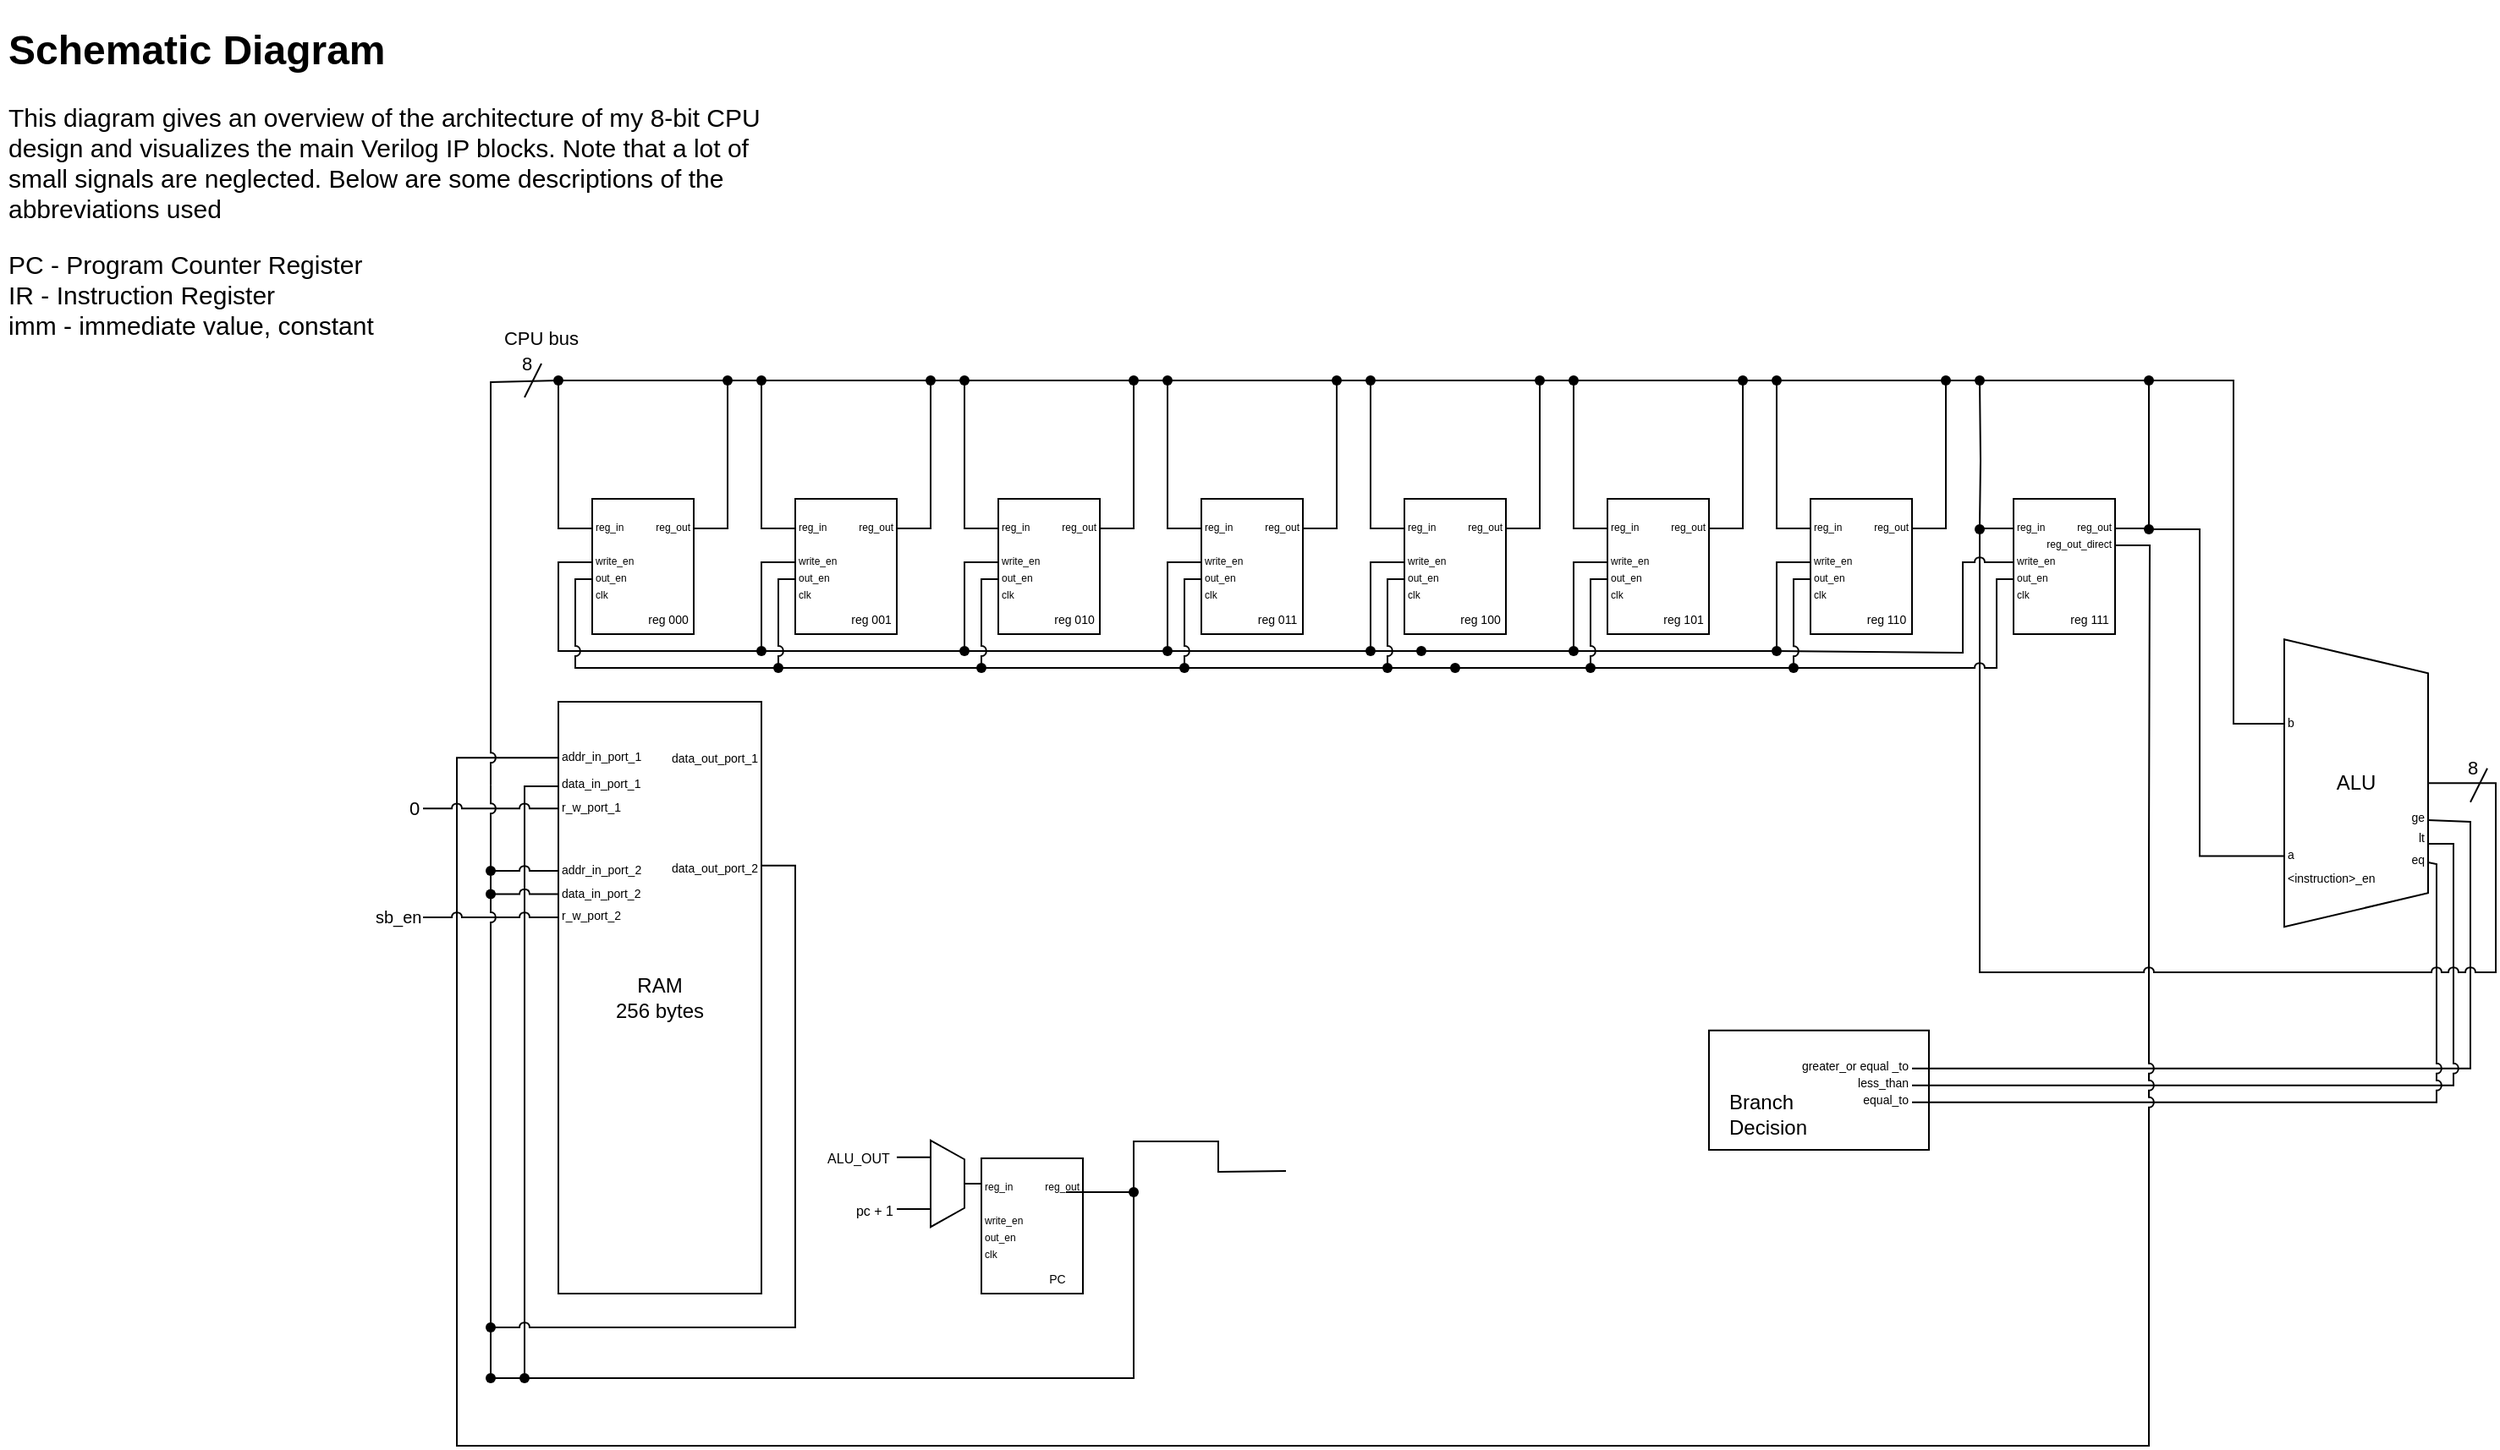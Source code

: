 <mxfile version="22.1.15" type="device">
  <diagram name="Page-1" id="C5f-q9KIwTnNEgcXSA0X">
    <mxGraphModel dx="478" dy="279" grid="1" gridSize="10" guides="1" tooltips="1" connect="1" arrows="1" fold="1" page="1" pageScale="1" pageWidth="1600" pageHeight="1000" math="0" shadow="0">
      <root>
        <mxCell id="0" />
        <mxCell id="1" parent="0" />
        <mxCell id="tLDN3tM3W0mny_JlB2la-1" value="" style="rounded=0;whiteSpace=wrap;html=1;" vertex="1" parent="1">
          <mxGeometry x="1050" y="639.38" width="130" height="70.62" as="geometry" />
        </mxCell>
        <mxCell id="pn1axEp1Zz7bbhyXCy7V-108" style="edgeStyle=orthogonalEdgeStyle;shape=connector;rounded=0;jumpStyle=arc;orthogonalLoop=1;jettySize=auto;html=1;exitX=1;exitY=0.75;exitDx=0;exitDy=0;entryX=1;entryY=0.75;entryDx=0;entryDy=0;labelBackgroundColor=default;strokeColor=default;fontFamily=Helvetica;fontSize=11;fontColor=default;endArrow=none;" parent="1" source="AD1-2I_FPRvKC91VBRbE-305" target="pn1axEp1Zz7bbhyXCy7V-104" edge="1">
          <mxGeometry relative="1" as="geometry">
            <Array as="points">
              <mxPoint x="1500" y="516" />
              <mxPoint x="1500" y="662" />
            </Array>
          </mxGeometry>
        </mxCell>
        <mxCell id="pn1axEp1Zz7bbhyXCy7V-109" style="edgeStyle=orthogonalEdgeStyle;shape=connector;rounded=0;jumpStyle=arc;orthogonalLoop=1;jettySize=auto;html=1;exitX=1;exitY=0.75;exitDx=0;exitDy=0;entryX=1;entryY=0.75;entryDx=0;entryDy=0;labelBackgroundColor=default;strokeColor=default;fontFamily=Helvetica;fontSize=11;fontColor=default;endArrow=none;" parent="1" source="AD1-2I_FPRvKC91VBRbE-306" target="pn1axEp1Zz7bbhyXCy7V-105" edge="1">
          <mxGeometry relative="1" as="geometry">
            <Array as="points">
              <mxPoint x="1490" y="529" />
              <mxPoint x="1490" y="672" />
            </Array>
          </mxGeometry>
        </mxCell>
        <mxCell id="pn1axEp1Zz7bbhyXCy7V-110" style="edgeStyle=orthogonalEdgeStyle;shape=connector;rounded=0;jumpStyle=arc;orthogonalLoop=1;jettySize=auto;html=1;exitX=1;exitY=0.75;exitDx=0;exitDy=0;entryX=1;entryY=0.75;entryDx=0;entryDy=0;labelBackgroundColor=default;strokeColor=default;fontFamily=Helvetica;fontSize=11;fontColor=default;endArrow=none;" parent="1" source="AD1-2I_FPRvKC91VBRbE-307" target="pn1axEp1Zz7bbhyXCy7V-106" edge="1">
          <mxGeometry relative="1" as="geometry">
            <Array as="points">
              <mxPoint x="1480" y="541" />
              <mxPoint x="1480" y="682" />
            </Array>
          </mxGeometry>
        </mxCell>
        <mxCell id="AD1-2I_FPRvKC91VBRbE-1" value="RAM&lt;br&gt;256 bytes" style="rounded=0;whiteSpace=wrap;html=1;" parent="1" vertex="1">
          <mxGeometry x="370" y="445" width="120" height="350" as="geometry" />
        </mxCell>
        <mxCell id="AD1-2I_FPRvKC91VBRbE-19" value="" style="group;align=right;" parent="1" vertex="1" connectable="0">
          <mxGeometry x="390" y="325" width="60" height="80" as="geometry" />
        </mxCell>
        <mxCell id="AD1-2I_FPRvKC91VBRbE-4" value="" style="rounded=0;whiteSpace=wrap;html=1;" parent="AD1-2I_FPRvKC91VBRbE-19" vertex="1">
          <mxGeometry width="60" height="80" as="geometry" />
        </mxCell>
        <mxCell id="AD1-2I_FPRvKC91VBRbE-6" value="&lt;font style=&quot;font-size: 7px;&quot;&gt;reg 000&lt;/font&gt;" style="text;html=1;strokeColor=none;fillColor=none;align=center;verticalAlign=middle;whiteSpace=wrap;rounded=0;" parent="AD1-2I_FPRvKC91VBRbE-19" vertex="1">
          <mxGeometry x="30" y="60" width="30" height="20" as="geometry" />
        </mxCell>
        <mxCell id="AD1-2I_FPRvKC91VBRbE-95" value="&lt;font style=&quot;font-size: 6px;&quot;&gt;write_en&lt;/font&gt;" style="text;html=1;strokeColor=none;fillColor=none;align=left;verticalAlign=middle;whiteSpace=wrap;rounded=0;" parent="AD1-2I_FPRvKC91VBRbE-19" vertex="1">
          <mxGeometry y="30" width="30" height="10" as="geometry" />
        </mxCell>
        <mxCell id="AD1-2I_FPRvKC91VBRbE-96" value="&lt;font style=&quot;font-size: 6px;&quot;&gt;clk&lt;br&gt;&lt;/font&gt;" style="text;html=1;strokeColor=none;fillColor=none;align=left;verticalAlign=middle;whiteSpace=wrap;rounded=0;" parent="AD1-2I_FPRvKC91VBRbE-19" vertex="1">
          <mxGeometry y="50" width="30" height="10" as="geometry" />
        </mxCell>
        <mxCell id="AD1-2I_FPRvKC91VBRbE-97" value="&lt;font style=&quot;font-size: 6px;&quot;&gt;out_en&lt;br&gt;&lt;/font&gt;" style="text;html=1;strokeColor=none;fillColor=none;align=left;verticalAlign=middle;whiteSpace=wrap;rounded=0;" parent="AD1-2I_FPRvKC91VBRbE-19" vertex="1">
          <mxGeometry y="40" width="30" height="10" as="geometry" />
        </mxCell>
        <mxCell id="AD1-2I_FPRvKC91VBRbE-104" value="&lt;span style=&quot;font-size: 6px;&quot;&gt;reg_in&lt;/span&gt;" style="text;html=1;strokeColor=none;fillColor=none;align=left;verticalAlign=middle;whiteSpace=wrap;rounded=0;" parent="AD1-2I_FPRvKC91VBRbE-19" vertex="1">
          <mxGeometry y="10" width="30" height="10" as="geometry" />
        </mxCell>
        <mxCell id="AD1-2I_FPRvKC91VBRbE-105" value="&lt;span style=&quot;font-size: 6px;&quot;&gt;reg_out&lt;/span&gt;" style="text;html=1;strokeColor=none;fillColor=none;align=right;verticalAlign=middle;whiteSpace=wrap;rounded=0;" parent="AD1-2I_FPRvKC91VBRbE-19" vertex="1">
          <mxGeometry x="30" y="10" width="30" height="10" as="geometry" />
        </mxCell>
        <mxCell id="AD1-2I_FPRvKC91VBRbE-50" value="" style="group;align=right;" parent="1" vertex="1" connectable="0">
          <mxGeometry x="1390" y="408.13" width="85" height="170" as="geometry" />
        </mxCell>
        <mxCell id="AD1-2I_FPRvKC91VBRbE-2" value="" style="shape=trapezoid;perimeter=trapezoidPerimeter;whiteSpace=wrap;html=1;fixedSize=1;rotation=90;" parent="AD1-2I_FPRvKC91VBRbE-50" vertex="1">
          <mxGeometry x="-42.5" y="42.5" width="170" height="85" as="geometry" />
        </mxCell>
        <mxCell id="AD1-2I_FPRvKC91VBRbE-3" value="ALU&lt;br&gt;" style="text;html=1;strokeColor=none;fillColor=none;align=center;verticalAlign=middle;whiteSpace=wrap;rounded=0;" parent="AD1-2I_FPRvKC91VBRbE-50" vertex="1">
          <mxGeometry y="63.75" width="85" height="42.5" as="geometry" />
        </mxCell>
        <mxCell id="AD1-2I_FPRvKC91VBRbE-305" value="&lt;span style=&quot;font-size: 7px;&quot;&gt;ge&lt;/span&gt;" style="text;html=1;strokeColor=none;fillColor=none;align=right;verticalAlign=middle;whiteSpace=wrap;rounded=0;fontSize=11;fontFamily=Helvetica;fontColor=default;" parent="AD1-2I_FPRvKC91VBRbE-50" vertex="1">
          <mxGeometry x="60" y="97.5" width="25" height="12.5" as="geometry" />
        </mxCell>
        <mxCell id="AD1-2I_FPRvKC91VBRbE-306" value="&lt;span style=&quot;font-size: 7px;&quot;&gt;lt&lt;/span&gt;" style="text;html=1;strokeColor=none;fillColor=none;align=right;verticalAlign=middle;whiteSpace=wrap;rounded=0;fontSize=11;fontFamily=Helvetica;fontColor=default;" parent="AD1-2I_FPRvKC91VBRbE-50" vertex="1">
          <mxGeometry x="60" y="110" width="25" height="12.5" as="geometry" />
        </mxCell>
        <mxCell id="AD1-2I_FPRvKC91VBRbE-307" value="&lt;span style=&quot;font-size: 7px;&quot;&gt;eq&lt;/span&gt;" style="text;html=1;strokeColor=none;fillColor=none;align=right;verticalAlign=middle;whiteSpace=wrap;rounded=0;fontSize=11;fontFamily=Helvetica;fontColor=default;" parent="AD1-2I_FPRvKC91VBRbE-50" vertex="1">
          <mxGeometry x="60" y="122.5" width="25" height="12.5" as="geometry" />
        </mxCell>
        <mxCell id="hdAm_U4ZvtJkM7ybA8hB-4" value="&amp;lt;instruction&amp;gt;_en" style="text;html=1;strokeColor=none;fillColor=none;align=left;verticalAlign=middle;whiteSpace=wrap;rounded=0;fontSize=7;fontFamily=Helvetica;fontColor=default;" parent="AD1-2I_FPRvKC91VBRbE-50" vertex="1">
          <mxGeometry y="135" width="60" height="13.75" as="geometry" />
        </mxCell>
        <mxCell id="hdAm_U4ZvtJkM7ybA8hB-8" value="a" style="text;html=1;strokeColor=none;fillColor=none;align=left;verticalAlign=middle;whiteSpace=wrap;rounded=0;fontSize=7;fontFamily=Helvetica;fontColor=default;" parent="AD1-2I_FPRvKC91VBRbE-50" vertex="1">
          <mxGeometry y="121.25" width="10" height="13.75" as="geometry" />
        </mxCell>
        <mxCell id="hdAm_U4ZvtJkM7ybA8hB-17" value="b" style="text;html=1;strokeColor=none;fillColor=none;align=left;verticalAlign=middle;whiteSpace=wrap;rounded=0;fontSize=7;fontFamily=Helvetica;fontColor=default;" parent="AD1-2I_FPRvKC91VBRbE-50" vertex="1">
          <mxGeometry y="42.5" width="10" height="13.75" as="geometry" />
        </mxCell>
        <mxCell id="AD1-2I_FPRvKC91VBRbE-106" value="" style="group;align=right;" parent="1" vertex="1" connectable="0">
          <mxGeometry x="620" y="715" width="60" height="80" as="geometry" />
        </mxCell>
        <mxCell id="AD1-2I_FPRvKC91VBRbE-107" value="" style="rounded=0;whiteSpace=wrap;html=1;" parent="AD1-2I_FPRvKC91VBRbE-106" vertex="1">
          <mxGeometry width="60" height="80" as="geometry" />
        </mxCell>
        <mxCell id="AD1-2I_FPRvKC91VBRbE-108" value="&lt;font style=&quot;font-size: 7px;&quot;&gt;PC&lt;/font&gt;" style="text;html=1;strokeColor=none;fillColor=none;align=center;verticalAlign=middle;whiteSpace=wrap;rounded=0;" parent="AD1-2I_FPRvKC91VBRbE-106" vertex="1">
          <mxGeometry x="30" y="60" width="30" height="20" as="geometry" />
        </mxCell>
        <mxCell id="AD1-2I_FPRvKC91VBRbE-109" value="&lt;font style=&quot;font-size: 6px;&quot;&gt;write_en&lt;/font&gt;" style="text;html=1;strokeColor=none;fillColor=none;align=left;verticalAlign=middle;whiteSpace=wrap;rounded=0;" parent="AD1-2I_FPRvKC91VBRbE-106" vertex="1">
          <mxGeometry y="30" width="30" height="10" as="geometry" />
        </mxCell>
        <mxCell id="AD1-2I_FPRvKC91VBRbE-110" value="&lt;font style=&quot;font-size: 6px;&quot;&gt;clk&lt;br&gt;&lt;/font&gt;" style="text;html=1;strokeColor=none;fillColor=none;align=left;verticalAlign=middle;whiteSpace=wrap;rounded=0;" parent="AD1-2I_FPRvKC91VBRbE-106" vertex="1">
          <mxGeometry y="50" width="30" height="10" as="geometry" />
        </mxCell>
        <mxCell id="AD1-2I_FPRvKC91VBRbE-111" value="&lt;font style=&quot;font-size: 6px;&quot;&gt;out_en&lt;br&gt;&lt;/font&gt;" style="text;html=1;strokeColor=none;fillColor=none;align=left;verticalAlign=middle;whiteSpace=wrap;rounded=0;" parent="AD1-2I_FPRvKC91VBRbE-106" vertex="1">
          <mxGeometry y="40" width="30" height="10" as="geometry" />
        </mxCell>
        <mxCell id="AD1-2I_FPRvKC91VBRbE-112" value="&lt;span style=&quot;font-size: 6px;&quot;&gt;reg_in&lt;/span&gt;" style="text;html=1;strokeColor=none;fillColor=none;align=left;verticalAlign=middle;whiteSpace=wrap;rounded=0;" parent="AD1-2I_FPRvKC91VBRbE-106" vertex="1">
          <mxGeometry y="10" width="30" height="10" as="geometry" />
        </mxCell>
        <mxCell id="AD1-2I_FPRvKC91VBRbE-113" value="&lt;span style=&quot;font-size: 6px;&quot;&gt;reg_out&lt;/span&gt;" style="text;html=1;strokeColor=none;fillColor=none;align=right;verticalAlign=middle;whiteSpace=wrap;rounded=0;" parent="AD1-2I_FPRvKC91VBRbE-106" vertex="1">
          <mxGeometry x="30" y="10" width="30" height="10" as="geometry" />
        </mxCell>
        <mxCell id="AD1-2I_FPRvKC91VBRbE-122" value="" style="group;align=right;" parent="1" vertex="1" connectable="0">
          <mxGeometry x="510" y="325" width="60" height="80" as="geometry" />
        </mxCell>
        <mxCell id="AD1-2I_FPRvKC91VBRbE-123" value="" style="rounded=0;whiteSpace=wrap;html=1;" parent="AD1-2I_FPRvKC91VBRbE-122" vertex="1">
          <mxGeometry width="60" height="80" as="geometry" />
        </mxCell>
        <mxCell id="AD1-2I_FPRvKC91VBRbE-124" value="&lt;font style=&quot;font-size: 7px;&quot;&gt;reg 001&lt;/font&gt;" style="text;html=1;strokeColor=none;fillColor=none;align=center;verticalAlign=middle;whiteSpace=wrap;rounded=0;" parent="AD1-2I_FPRvKC91VBRbE-122" vertex="1">
          <mxGeometry x="30" y="60" width="30" height="20" as="geometry" />
        </mxCell>
        <mxCell id="AD1-2I_FPRvKC91VBRbE-125" value="&lt;font style=&quot;font-size: 6px;&quot;&gt;write_en&lt;/font&gt;" style="text;html=1;strokeColor=none;fillColor=none;align=left;verticalAlign=middle;whiteSpace=wrap;rounded=0;" parent="AD1-2I_FPRvKC91VBRbE-122" vertex="1">
          <mxGeometry y="30" width="30" height="10" as="geometry" />
        </mxCell>
        <mxCell id="AD1-2I_FPRvKC91VBRbE-126" value="&lt;font style=&quot;font-size: 6px;&quot;&gt;clk&lt;br&gt;&lt;/font&gt;" style="text;html=1;strokeColor=none;fillColor=none;align=left;verticalAlign=middle;whiteSpace=wrap;rounded=0;" parent="AD1-2I_FPRvKC91VBRbE-122" vertex="1">
          <mxGeometry y="50" width="30" height="10" as="geometry" />
        </mxCell>
        <mxCell id="AD1-2I_FPRvKC91VBRbE-127" value="&lt;font style=&quot;font-size: 6px;&quot;&gt;out_en&lt;br&gt;&lt;/font&gt;" style="text;html=1;strokeColor=none;fillColor=none;align=left;verticalAlign=middle;whiteSpace=wrap;rounded=0;" parent="AD1-2I_FPRvKC91VBRbE-122" vertex="1">
          <mxGeometry y="40" width="30" height="10" as="geometry" />
        </mxCell>
        <mxCell id="AD1-2I_FPRvKC91VBRbE-129" value="&lt;span style=&quot;font-size: 6px;&quot;&gt;reg_out&lt;/span&gt;" style="text;html=1;strokeColor=none;fillColor=none;align=right;verticalAlign=middle;whiteSpace=wrap;rounded=0;" parent="AD1-2I_FPRvKC91VBRbE-122" vertex="1">
          <mxGeometry x="30" y="10" width="30" height="10" as="geometry" />
        </mxCell>
        <mxCell id="AD1-2I_FPRvKC91VBRbE-128" value="&lt;span style=&quot;font-size: 6px;&quot;&gt;reg_in&lt;/span&gt;" style="text;html=1;strokeColor=none;fillColor=none;align=left;verticalAlign=middle;whiteSpace=wrap;rounded=0;" parent="AD1-2I_FPRvKC91VBRbE-122" vertex="1">
          <mxGeometry y="10" width="30" height="10" as="geometry" />
        </mxCell>
        <mxCell id="AD1-2I_FPRvKC91VBRbE-130" value="" style="group;align=right;" parent="1" vertex="1" connectable="0">
          <mxGeometry x="630" y="325" width="60" height="80" as="geometry" />
        </mxCell>
        <mxCell id="AD1-2I_FPRvKC91VBRbE-131" value="" style="rounded=0;whiteSpace=wrap;html=1;" parent="AD1-2I_FPRvKC91VBRbE-130" vertex="1">
          <mxGeometry width="60" height="80" as="geometry" />
        </mxCell>
        <mxCell id="AD1-2I_FPRvKC91VBRbE-132" value="&lt;font style=&quot;font-size: 7px;&quot;&gt;reg 010&lt;/font&gt;" style="text;html=1;strokeColor=none;fillColor=none;align=center;verticalAlign=middle;whiteSpace=wrap;rounded=0;" parent="AD1-2I_FPRvKC91VBRbE-130" vertex="1">
          <mxGeometry x="30" y="60" width="30" height="20" as="geometry" />
        </mxCell>
        <mxCell id="AD1-2I_FPRvKC91VBRbE-133" value="&lt;font style=&quot;font-size: 6px;&quot;&gt;write_en&lt;/font&gt;" style="text;html=1;strokeColor=none;fillColor=none;align=left;verticalAlign=middle;whiteSpace=wrap;rounded=0;" parent="AD1-2I_FPRvKC91VBRbE-130" vertex="1">
          <mxGeometry y="30" width="30" height="10" as="geometry" />
        </mxCell>
        <mxCell id="AD1-2I_FPRvKC91VBRbE-134" value="&lt;font style=&quot;font-size: 6px;&quot;&gt;clk&lt;br&gt;&lt;/font&gt;" style="text;html=1;strokeColor=none;fillColor=none;align=left;verticalAlign=middle;whiteSpace=wrap;rounded=0;" parent="AD1-2I_FPRvKC91VBRbE-130" vertex="1">
          <mxGeometry y="50" width="30" height="10" as="geometry" />
        </mxCell>
        <mxCell id="AD1-2I_FPRvKC91VBRbE-135" value="&lt;font style=&quot;font-size: 6px;&quot;&gt;out_en&lt;br&gt;&lt;/font&gt;" style="text;html=1;strokeColor=none;fillColor=none;align=left;verticalAlign=middle;whiteSpace=wrap;rounded=0;" parent="AD1-2I_FPRvKC91VBRbE-130" vertex="1">
          <mxGeometry y="40" width="30" height="10" as="geometry" />
        </mxCell>
        <mxCell id="AD1-2I_FPRvKC91VBRbE-136" value="&lt;span style=&quot;font-size: 6px;&quot;&gt;reg_in&lt;/span&gt;" style="text;html=1;strokeColor=none;fillColor=none;align=left;verticalAlign=middle;whiteSpace=wrap;rounded=0;" parent="AD1-2I_FPRvKC91VBRbE-130" vertex="1">
          <mxGeometry y="10" width="30" height="10" as="geometry" />
        </mxCell>
        <mxCell id="AD1-2I_FPRvKC91VBRbE-137" value="&lt;span style=&quot;font-size: 6px;&quot;&gt;reg_out&lt;/span&gt;" style="text;html=1;strokeColor=none;fillColor=none;align=right;verticalAlign=middle;whiteSpace=wrap;rounded=0;" parent="AD1-2I_FPRvKC91VBRbE-130" vertex="1">
          <mxGeometry x="30" y="10" width="30" height="10" as="geometry" />
        </mxCell>
        <mxCell id="AD1-2I_FPRvKC91VBRbE-146" value="" style="group;align=right;" parent="1" vertex="1" connectable="0">
          <mxGeometry x="870" y="325" width="60" height="80" as="geometry" />
        </mxCell>
        <mxCell id="AD1-2I_FPRvKC91VBRbE-147" value="" style="rounded=0;whiteSpace=wrap;html=1;" parent="AD1-2I_FPRvKC91VBRbE-146" vertex="1">
          <mxGeometry width="60" height="80" as="geometry" />
        </mxCell>
        <mxCell id="AD1-2I_FPRvKC91VBRbE-148" value="&lt;font style=&quot;font-size: 7px;&quot;&gt;reg 100&lt;/font&gt;" style="text;html=1;strokeColor=none;fillColor=none;align=center;verticalAlign=middle;whiteSpace=wrap;rounded=0;" parent="AD1-2I_FPRvKC91VBRbE-146" vertex="1">
          <mxGeometry x="30" y="60" width="30" height="20" as="geometry" />
        </mxCell>
        <mxCell id="AD1-2I_FPRvKC91VBRbE-149" value="&lt;font style=&quot;font-size: 6px;&quot;&gt;write_en&lt;/font&gt;" style="text;html=1;strokeColor=none;fillColor=none;align=left;verticalAlign=middle;whiteSpace=wrap;rounded=0;" parent="AD1-2I_FPRvKC91VBRbE-146" vertex="1">
          <mxGeometry y="30" width="30" height="10" as="geometry" />
        </mxCell>
        <mxCell id="AD1-2I_FPRvKC91VBRbE-150" value="&lt;font style=&quot;font-size: 6px;&quot;&gt;clk&lt;br&gt;&lt;/font&gt;" style="text;html=1;strokeColor=none;fillColor=none;align=left;verticalAlign=middle;whiteSpace=wrap;rounded=0;" parent="AD1-2I_FPRvKC91VBRbE-146" vertex="1">
          <mxGeometry y="50" width="30" height="10" as="geometry" />
        </mxCell>
        <mxCell id="AD1-2I_FPRvKC91VBRbE-151" value="&lt;font style=&quot;font-size: 6px;&quot;&gt;out_en&lt;br&gt;&lt;/font&gt;" style="text;html=1;strokeColor=none;fillColor=none;align=left;verticalAlign=middle;whiteSpace=wrap;rounded=0;" parent="AD1-2I_FPRvKC91VBRbE-146" vertex="1">
          <mxGeometry y="40" width="30" height="10" as="geometry" />
        </mxCell>
        <mxCell id="AD1-2I_FPRvKC91VBRbE-152" value="&lt;span style=&quot;font-size: 6px;&quot;&gt;reg_in&lt;/span&gt;" style="text;html=1;strokeColor=none;fillColor=none;align=left;verticalAlign=middle;whiteSpace=wrap;rounded=0;" parent="AD1-2I_FPRvKC91VBRbE-146" vertex="1">
          <mxGeometry y="10" width="30" height="10" as="geometry" />
        </mxCell>
        <mxCell id="AD1-2I_FPRvKC91VBRbE-153" value="&lt;span style=&quot;font-size: 6px;&quot;&gt;reg_out&lt;/span&gt;" style="text;html=1;strokeColor=none;fillColor=none;align=right;verticalAlign=middle;whiteSpace=wrap;rounded=0;" parent="AD1-2I_FPRvKC91VBRbE-146" vertex="1">
          <mxGeometry x="30" y="10" width="30" height="10" as="geometry" />
        </mxCell>
        <mxCell id="AD1-2I_FPRvKC91VBRbE-138" value="" style="group;align=right;" parent="1" vertex="1" connectable="0">
          <mxGeometry x="750" y="325" width="60" height="80" as="geometry" />
        </mxCell>
        <mxCell id="AD1-2I_FPRvKC91VBRbE-139" value="" style="rounded=0;whiteSpace=wrap;html=1;" parent="AD1-2I_FPRvKC91VBRbE-138" vertex="1">
          <mxGeometry width="60" height="80" as="geometry" />
        </mxCell>
        <mxCell id="AD1-2I_FPRvKC91VBRbE-140" value="&lt;font style=&quot;font-size: 7px;&quot;&gt;reg 011&lt;/font&gt;" style="text;html=1;strokeColor=none;fillColor=none;align=center;verticalAlign=middle;whiteSpace=wrap;rounded=0;" parent="AD1-2I_FPRvKC91VBRbE-138" vertex="1">
          <mxGeometry x="30" y="60" width="30" height="20" as="geometry" />
        </mxCell>
        <mxCell id="AD1-2I_FPRvKC91VBRbE-141" value="&lt;font style=&quot;font-size: 6px;&quot;&gt;write_en&lt;/font&gt;" style="text;html=1;strokeColor=none;fillColor=none;align=left;verticalAlign=middle;whiteSpace=wrap;rounded=0;" parent="AD1-2I_FPRvKC91VBRbE-138" vertex="1">
          <mxGeometry y="30" width="30" height="10" as="geometry" />
        </mxCell>
        <mxCell id="AD1-2I_FPRvKC91VBRbE-142" value="&lt;font style=&quot;font-size: 6px;&quot;&gt;clk&lt;br&gt;&lt;/font&gt;" style="text;html=1;strokeColor=none;fillColor=none;align=left;verticalAlign=middle;whiteSpace=wrap;rounded=0;" parent="AD1-2I_FPRvKC91VBRbE-138" vertex="1">
          <mxGeometry y="50" width="30" height="10" as="geometry" />
        </mxCell>
        <mxCell id="AD1-2I_FPRvKC91VBRbE-143" value="&lt;font style=&quot;font-size: 6px;&quot;&gt;out_en&lt;br&gt;&lt;/font&gt;" style="text;html=1;strokeColor=none;fillColor=none;align=left;verticalAlign=middle;whiteSpace=wrap;rounded=0;" parent="AD1-2I_FPRvKC91VBRbE-138" vertex="1">
          <mxGeometry y="40" width="30" height="10" as="geometry" />
        </mxCell>
        <mxCell id="AD1-2I_FPRvKC91VBRbE-144" value="&lt;span style=&quot;font-size: 6px;&quot;&gt;reg_in&lt;/span&gt;" style="text;html=1;strokeColor=none;fillColor=none;align=left;verticalAlign=middle;whiteSpace=wrap;rounded=0;" parent="AD1-2I_FPRvKC91VBRbE-138" vertex="1">
          <mxGeometry y="10" width="30" height="10" as="geometry" />
        </mxCell>
        <mxCell id="AD1-2I_FPRvKC91VBRbE-145" value="&lt;span style=&quot;font-size: 6px;&quot;&gt;reg_out&lt;/span&gt;" style="text;html=1;strokeColor=none;fillColor=none;align=right;verticalAlign=middle;whiteSpace=wrap;rounded=0;" parent="AD1-2I_FPRvKC91VBRbE-138" vertex="1">
          <mxGeometry x="30" y="10" width="30" height="10" as="geometry" />
        </mxCell>
        <mxCell id="AD1-2I_FPRvKC91VBRbE-155" value="" style="group;align=right;" parent="1" vertex="1" connectable="0">
          <mxGeometry x="990" y="325" width="60" height="80" as="geometry" />
        </mxCell>
        <mxCell id="AD1-2I_FPRvKC91VBRbE-156" value="" style="rounded=0;whiteSpace=wrap;html=1;" parent="AD1-2I_FPRvKC91VBRbE-155" vertex="1">
          <mxGeometry width="60" height="80" as="geometry" />
        </mxCell>
        <mxCell id="AD1-2I_FPRvKC91VBRbE-157" value="&lt;font style=&quot;font-size: 7px;&quot;&gt;reg 101&lt;/font&gt;" style="text;html=1;strokeColor=none;fillColor=none;align=center;verticalAlign=middle;whiteSpace=wrap;rounded=0;" parent="AD1-2I_FPRvKC91VBRbE-155" vertex="1">
          <mxGeometry x="30" y="60" width="30" height="20" as="geometry" />
        </mxCell>
        <mxCell id="AD1-2I_FPRvKC91VBRbE-158" value="&lt;font style=&quot;font-size: 6px;&quot;&gt;write_en&lt;/font&gt;" style="text;html=1;strokeColor=none;fillColor=none;align=left;verticalAlign=middle;whiteSpace=wrap;rounded=0;" parent="AD1-2I_FPRvKC91VBRbE-155" vertex="1">
          <mxGeometry y="30" width="30" height="10" as="geometry" />
        </mxCell>
        <mxCell id="AD1-2I_FPRvKC91VBRbE-159" value="&lt;font style=&quot;font-size: 6px;&quot;&gt;clk&lt;br&gt;&lt;/font&gt;" style="text;html=1;strokeColor=none;fillColor=none;align=left;verticalAlign=middle;whiteSpace=wrap;rounded=0;" parent="AD1-2I_FPRvKC91VBRbE-155" vertex="1">
          <mxGeometry y="50" width="30" height="10" as="geometry" />
        </mxCell>
        <mxCell id="AD1-2I_FPRvKC91VBRbE-160" value="&lt;font style=&quot;font-size: 6px;&quot;&gt;out_en&lt;br&gt;&lt;/font&gt;" style="text;html=1;strokeColor=none;fillColor=none;align=left;verticalAlign=middle;whiteSpace=wrap;rounded=0;" parent="AD1-2I_FPRvKC91VBRbE-155" vertex="1">
          <mxGeometry y="40" width="30" height="10" as="geometry" />
        </mxCell>
        <mxCell id="AD1-2I_FPRvKC91VBRbE-161" value="&lt;span style=&quot;font-size: 6px;&quot;&gt;reg_in&lt;/span&gt;" style="text;html=1;strokeColor=none;fillColor=none;align=left;verticalAlign=middle;whiteSpace=wrap;rounded=0;" parent="AD1-2I_FPRvKC91VBRbE-155" vertex="1">
          <mxGeometry y="10" width="30" height="10" as="geometry" />
        </mxCell>
        <mxCell id="AD1-2I_FPRvKC91VBRbE-162" value="&lt;span style=&quot;font-size: 6px;&quot;&gt;reg_out&lt;/span&gt;" style="text;html=1;strokeColor=none;fillColor=none;align=right;verticalAlign=middle;whiteSpace=wrap;rounded=0;" parent="AD1-2I_FPRvKC91VBRbE-155" vertex="1">
          <mxGeometry x="30" y="10" width="30" height="10" as="geometry" />
        </mxCell>
        <mxCell id="AD1-2I_FPRvKC91VBRbE-163" value="" style="group;align=right;" parent="1" vertex="1" connectable="0">
          <mxGeometry x="1110" y="325" width="60" height="80" as="geometry" />
        </mxCell>
        <mxCell id="AD1-2I_FPRvKC91VBRbE-164" value="" style="rounded=0;whiteSpace=wrap;html=1;" parent="AD1-2I_FPRvKC91VBRbE-163" vertex="1">
          <mxGeometry width="60" height="80" as="geometry" />
        </mxCell>
        <mxCell id="AD1-2I_FPRvKC91VBRbE-165" value="&lt;font style=&quot;font-size: 7px;&quot;&gt;reg 110&lt;br&gt;&lt;/font&gt;" style="text;html=1;strokeColor=none;fillColor=none;align=center;verticalAlign=middle;whiteSpace=wrap;rounded=0;" parent="AD1-2I_FPRvKC91VBRbE-163" vertex="1">
          <mxGeometry x="30" y="60" width="30" height="20" as="geometry" />
        </mxCell>
        <mxCell id="AD1-2I_FPRvKC91VBRbE-166" value="&lt;font style=&quot;font-size: 6px;&quot;&gt;write_en&lt;/font&gt;" style="text;html=1;strokeColor=none;fillColor=none;align=left;verticalAlign=middle;whiteSpace=wrap;rounded=0;" parent="AD1-2I_FPRvKC91VBRbE-163" vertex="1">
          <mxGeometry y="30" width="30" height="10" as="geometry" />
        </mxCell>
        <mxCell id="AD1-2I_FPRvKC91VBRbE-167" value="&lt;font style=&quot;font-size: 6px;&quot;&gt;clk&lt;br&gt;&lt;/font&gt;" style="text;html=1;strokeColor=none;fillColor=none;align=left;verticalAlign=middle;whiteSpace=wrap;rounded=0;" parent="AD1-2I_FPRvKC91VBRbE-163" vertex="1">
          <mxGeometry y="50" width="30" height="10" as="geometry" />
        </mxCell>
        <mxCell id="AD1-2I_FPRvKC91VBRbE-168" value="&lt;font style=&quot;font-size: 6px;&quot;&gt;out_en&lt;br&gt;&lt;/font&gt;" style="text;html=1;strokeColor=none;fillColor=none;align=left;verticalAlign=middle;whiteSpace=wrap;rounded=0;" parent="AD1-2I_FPRvKC91VBRbE-163" vertex="1">
          <mxGeometry y="40" width="30" height="10" as="geometry" />
        </mxCell>
        <mxCell id="AD1-2I_FPRvKC91VBRbE-169" value="&lt;span style=&quot;font-size: 6px;&quot;&gt;reg_in&lt;/span&gt;" style="text;html=1;strokeColor=none;fillColor=none;align=left;verticalAlign=middle;whiteSpace=wrap;rounded=0;" parent="AD1-2I_FPRvKC91VBRbE-163" vertex="1">
          <mxGeometry y="10" width="30" height="10" as="geometry" />
        </mxCell>
        <mxCell id="AD1-2I_FPRvKC91VBRbE-170" value="&lt;span style=&quot;font-size: 6px;&quot;&gt;reg_out&lt;/span&gt;" style="text;html=1;strokeColor=none;fillColor=none;align=right;verticalAlign=middle;whiteSpace=wrap;rounded=0;" parent="AD1-2I_FPRvKC91VBRbE-163" vertex="1">
          <mxGeometry x="30" y="10" width="30" height="10" as="geometry" />
        </mxCell>
        <mxCell id="AD1-2I_FPRvKC91VBRbE-171" value="" style="group;align=right;" parent="1" vertex="1" connectable="0">
          <mxGeometry x="1230" y="325" width="60" height="80" as="geometry" />
        </mxCell>
        <mxCell id="AD1-2I_FPRvKC91VBRbE-172" value="" style="rounded=0;whiteSpace=wrap;html=1;" parent="AD1-2I_FPRvKC91VBRbE-171" vertex="1">
          <mxGeometry width="60" height="80" as="geometry" />
        </mxCell>
        <mxCell id="AD1-2I_FPRvKC91VBRbE-173" value="&lt;font style=&quot;font-size: 7px;&quot;&gt;reg 111&lt;br&gt;&lt;/font&gt;" style="text;html=1;strokeColor=none;fillColor=none;align=center;verticalAlign=middle;whiteSpace=wrap;rounded=0;" parent="AD1-2I_FPRvKC91VBRbE-171" vertex="1">
          <mxGeometry x="30" y="60" width="30" height="20" as="geometry" />
        </mxCell>
        <mxCell id="AD1-2I_FPRvKC91VBRbE-174" value="&lt;font style=&quot;font-size: 6px;&quot;&gt;write_en&lt;/font&gt;" style="text;html=1;strokeColor=none;fillColor=none;align=left;verticalAlign=middle;whiteSpace=wrap;rounded=0;" parent="AD1-2I_FPRvKC91VBRbE-171" vertex="1">
          <mxGeometry y="30" width="30" height="10" as="geometry" />
        </mxCell>
        <mxCell id="AD1-2I_FPRvKC91VBRbE-175" value="&lt;font style=&quot;font-size: 6px;&quot;&gt;clk&lt;br&gt;&lt;/font&gt;" style="text;html=1;strokeColor=none;fillColor=none;align=left;verticalAlign=middle;whiteSpace=wrap;rounded=0;" parent="AD1-2I_FPRvKC91VBRbE-171" vertex="1">
          <mxGeometry y="50" width="30" height="10" as="geometry" />
        </mxCell>
        <mxCell id="AD1-2I_FPRvKC91VBRbE-176" value="&lt;font style=&quot;font-size: 6px;&quot;&gt;out_en&lt;br&gt;&lt;/font&gt;" style="text;html=1;strokeColor=none;fillColor=none;align=left;verticalAlign=middle;whiteSpace=wrap;rounded=0;" parent="AD1-2I_FPRvKC91VBRbE-171" vertex="1">
          <mxGeometry y="40" width="30" height="10" as="geometry" />
        </mxCell>
        <mxCell id="AD1-2I_FPRvKC91VBRbE-177" value="&lt;span style=&quot;font-size: 6px;&quot;&gt;reg_in&lt;/span&gt;" style="text;html=1;strokeColor=none;fillColor=none;align=left;verticalAlign=middle;whiteSpace=wrap;rounded=0;" parent="AD1-2I_FPRvKC91VBRbE-171" vertex="1">
          <mxGeometry y="10" width="30" height="10" as="geometry" />
        </mxCell>
        <mxCell id="AD1-2I_FPRvKC91VBRbE-178" value="&lt;span style=&quot;font-size: 6px;&quot;&gt;reg_out&lt;/span&gt;" style="text;html=1;strokeColor=none;fillColor=none;align=right;verticalAlign=middle;whiteSpace=wrap;rounded=0;" parent="AD1-2I_FPRvKC91VBRbE-171" vertex="1">
          <mxGeometry x="30" y="10" width="30" height="10" as="geometry" />
        </mxCell>
        <mxCell id="EItInm1hr8_x_I-9Iyxo-9" value="&lt;span style=&quot;font-size: 6px;&quot;&gt;reg_out_direct&lt;/span&gt;" style="text;html=1;strokeColor=none;fillColor=none;align=right;verticalAlign=middle;whiteSpace=wrap;rounded=0;" parent="AD1-2I_FPRvKC91VBRbE-171" vertex="1">
          <mxGeometry x="20" y="20" width="40" height="10" as="geometry" />
        </mxCell>
        <mxCell id="AD1-2I_FPRvKC91VBRbE-179" value="" style="edgeStyle=orthogonalEdgeStyle;shape=connector;rounded=0;orthogonalLoop=1;jettySize=auto;html=1;entryDx=0;entryDy=0;labelBackgroundColor=default;strokeColor=default;fontFamily=Helvetica;fontSize=11;fontColor=default;endArrow=none;" parent="1" edge="1">
          <mxGeometry relative="1" as="geometry">
            <mxPoint x="880" y="265" as="sourcePoint" />
            <mxPoint x="880" y="265" as="targetPoint" />
            <Array as="points" />
          </mxGeometry>
        </mxCell>
        <mxCell id="AD1-2I_FPRvKC91VBRbE-181" style="edgeStyle=orthogonalEdgeStyle;shape=connector;rounded=0;orthogonalLoop=1;jettySize=auto;html=1;entryX=0;entryY=0.5;entryDx=0;entryDy=0;labelBackgroundColor=default;strokeColor=default;fontFamily=Helvetica;fontSize=11;fontColor=default;endArrow=none;exitDx=0;exitDy=0;" parent="1" source="AD1-2I_FPRvKC91VBRbE-226" target="hdAm_U4ZvtJkM7ybA8hB-17" edge="1">
          <mxGeometry relative="1" as="geometry">
            <mxPoint x="490" y="275" as="sourcePoint" />
            <Array as="points">
              <mxPoint x="1360" y="255" />
              <mxPoint x="1360" y="458" />
              <mxPoint x="1390" y="458" />
            </Array>
          </mxGeometry>
        </mxCell>
        <mxCell id="AD1-2I_FPRvKC91VBRbE-186" value="" style="edgeStyle=orthogonalEdgeStyle;shape=connector;rounded=0;orthogonalLoop=1;jettySize=auto;html=1;entryDx=0;entryDy=0;labelBackgroundColor=default;strokeColor=default;fontFamily=Helvetica;fontSize=11;fontColor=default;endArrow=none;exitDx=0;exitDy=0;" parent="1" source="AD1-2I_FPRvKC91VBRbE-241" target="AD1-2I_FPRvKC91VBRbE-185" edge="1">
          <mxGeometry relative="1" as="geometry">
            <mxPoint x="390" y="343" as="sourcePoint" />
            <mxPoint x="1500" y="458" as="targetPoint" />
            <Array as="points">
              <mxPoint x="370" y="255" />
            </Array>
          </mxGeometry>
        </mxCell>
        <mxCell id="AD1-2I_FPRvKC91VBRbE-185" value="" style="shape=waypoint;sketch=0;fillStyle=solid;size=6;pointerEvents=1;points=[];fillColor=none;resizable=0;rotatable=0;perimeter=centerPerimeter;snapToPoint=1;fontFamily=Helvetica;fontSize=11;fontColor=default;" parent="1" vertex="1">
          <mxGeometry x="460" y="245" width="20" height="20" as="geometry" />
        </mxCell>
        <mxCell id="AD1-2I_FPRvKC91VBRbE-187" style="edgeStyle=orthogonalEdgeStyle;shape=connector;rounded=0;orthogonalLoop=1;jettySize=auto;html=1;exitX=1;exitY=0.75;exitDx=0;exitDy=0;entryX=0.6;entryY=0.928;entryDx=0;entryDy=0;entryPerimeter=0;labelBackgroundColor=default;strokeColor=default;fontFamily=Helvetica;fontSize=11;fontColor=default;endArrow=none;" parent="1" source="AD1-2I_FPRvKC91VBRbE-105" target="AD1-2I_FPRvKC91VBRbE-185" edge="1">
          <mxGeometry relative="1" as="geometry" />
        </mxCell>
        <mxCell id="AD1-2I_FPRvKC91VBRbE-189" value="" style="edgeStyle=orthogonalEdgeStyle;shape=connector;rounded=0;orthogonalLoop=1;jettySize=auto;html=1;entryDx=0;entryDy=0;labelBackgroundColor=default;strokeColor=default;fontFamily=Helvetica;fontSize=11;fontColor=default;endArrow=none;exitDx=0;exitDy=0;" parent="1" source="AD1-2I_FPRvKC91VBRbE-185" target="AD1-2I_FPRvKC91VBRbE-188" edge="1">
          <mxGeometry relative="1" as="geometry">
            <mxPoint x="470" y="255" as="sourcePoint" />
            <mxPoint x="1500" y="458" as="targetPoint" />
            <Array as="points" />
          </mxGeometry>
        </mxCell>
        <mxCell id="AD1-2I_FPRvKC91VBRbE-188" value="" style="shape=waypoint;sketch=0;fillStyle=solid;size=6;pointerEvents=1;points=[];fillColor=none;resizable=0;rotatable=0;perimeter=centerPerimeter;snapToPoint=1;fontFamily=Helvetica;fontSize=11;fontColor=default;" parent="1" vertex="1">
          <mxGeometry x="480" y="245" width="20" height="20" as="geometry" />
        </mxCell>
        <mxCell id="AD1-2I_FPRvKC91VBRbE-190" style="edgeStyle=orthogonalEdgeStyle;shape=connector;rounded=0;orthogonalLoop=1;jettySize=auto;html=1;exitX=0;exitY=0.75;exitDx=0;exitDy=0;labelBackgroundColor=default;strokeColor=default;fontFamily=Helvetica;fontSize=11;fontColor=default;endArrow=none;" parent="1" source="AD1-2I_FPRvKC91VBRbE-128" target="AD1-2I_FPRvKC91VBRbE-188" edge="1">
          <mxGeometry relative="1" as="geometry" />
        </mxCell>
        <mxCell id="AD1-2I_FPRvKC91VBRbE-191" value="" style="shape=waypoint;sketch=0;fillStyle=solid;size=6;pointerEvents=1;points=[];fillColor=none;resizable=0;rotatable=0;perimeter=centerPerimeter;snapToPoint=1;fontFamily=Helvetica;fontSize=11;fontColor=default;" parent="1" vertex="1">
          <mxGeometry x="580" y="245" width="20" height="20" as="geometry" />
        </mxCell>
        <mxCell id="AD1-2I_FPRvKC91VBRbE-192" value="" style="shape=waypoint;sketch=0;fillStyle=solid;size=6;pointerEvents=1;points=[];fillColor=none;resizable=0;rotatable=0;perimeter=centerPerimeter;snapToPoint=1;fontFamily=Helvetica;fontSize=11;fontColor=default;" parent="1" vertex="1">
          <mxGeometry x="600" y="245" width="20" height="20" as="geometry" />
        </mxCell>
        <mxCell id="AD1-2I_FPRvKC91VBRbE-193" style="edgeStyle=orthogonalEdgeStyle;shape=connector;rounded=0;orthogonalLoop=1;jettySize=auto;html=1;exitX=1;exitY=0.75;exitDx=0;exitDy=0;labelBackgroundColor=default;strokeColor=default;fontFamily=Helvetica;fontSize=11;fontColor=default;endArrow=none;" parent="1" source="AD1-2I_FPRvKC91VBRbE-129" target="AD1-2I_FPRvKC91VBRbE-191" edge="1">
          <mxGeometry relative="1" as="geometry" />
        </mxCell>
        <mxCell id="AD1-2I_FPRvKC91VBRbE-194" style="edgeStyle=orthogonalEdgeStyle;shape=connector;rounded=0;orthogonalLoop=1;jettySize=auto;html=1;exitX=0;exitY=0.75;exitDx=0;exitDy=0;entryX=0.565;entryY=0.892;entryDx=0;entryDy=0;entryPerimeter=0;labelBackgroundColor=default;strokeColor=default;fontFamily=Helvetica;fontSize=11;fontColor=default;endArrow=none;" parent="1" source="AD1-2I_FPRvKC91VBRbE-136" target="AD1-2I_FPRvKC91VBRbE-192" edge="1">
          <mxGeometry relative="1" as="geometry" />
        </mxCell>
        <mxCell id="AD1-2I_FPRvKC91VBRbE-196" value="" style="edgeStyle=orthogonalEdgeStyle;shape=connector;rounded=0;orthogonalLoop=1;jettySize=auto;html=1;entryDx=0;entryDy=0;labelBackgroundColor=default;strokeColor=default;fontFamily=Helvetica;fontSize=11;fontColor=default;endArrow=none;exitDx=0;exitDy=0;" parent="1" source="AD1-2I_FPRvKC91VBRbE-188" target="AD1-2I_FPRvKC91VBRbE-195" edge="1">
          <mxGeometry relative="1" as="geometry">
            <mxPoint x="490" y="255" as="sourcePoint" />
            <mxPoint x="1500" y="458" as="targetPoint" />
            <Array as="points" />
          </mxGeometry>
        </mxCell>
        <mxCell id="AD1-2I_FPRvKC91VBRbE-195" value="" style="shape=waypoint;sketch=0;fillStyle=solid;size=6;pointerEvents=1;points=[];fillColor=none;resizable=0;rotatable=0;perimeter=centerPerimeter;snapToPoint=1;fontFamily=Helvetica;fontSize=11;fontColor=default;" parent="1" vertex="1">
          <mxGeometry x="700" y="245" width="20" height="20" as="geometry" />
        </mxCell>
        <mxCell id="AD1-2I_FPRvKC91VBRbE-197" style="edgeStyle=orthogonalEdgeStyle;shape=connector;rounded=0;orthogonalLoop=1;jettySize=auto;html=1;exitX=1;exitY=0.75;exitDx=0;exitDy=0;labelBackgroundColor=default;strokeColor=default;fontFamily=Helvetica;fontSize=11;fontColor=default;endArrow=none;" parent="1" source="AD1-2I_FPRvKC91VBRbE-137" target="AD1-2I_FPRvKC91VBRbE-195" edge="1">
          <mxGeometry relative="1" as="geometry" />
        </mxCell>
        <mxCell id="AD1-2I_FPRvKC91VBRbE-199" value="" style="edgeStyle=orthogonalEdgeStyle;shape=connector;rounded=0;orthogonalLoop=1;jettySize=auto;html=1;entryDx=0;entryDy=0;labelBackgroundColor=default;strokeColor=default;fontFamily=Helvetica;fontSize=11;fontColor=default;endArrow=none;exitDx=0;exitDy=0;" parent="1" source="AD1-2I_FPRvKC91VBRbE-195" target="AD1-2I_FPRvKC91VBRbE-198" edge="1">
          <mxGeometry relative="1" as="geometry">
            <mxPoint x="710" y="255" as="sourcePoint" />
            <mxPoint x="1500" y="458" as="targetPoint" />
            <Array as="points" />
          </mxGeometry>
        </mxCell>
        <mxCell id="AD1-2I_FPRvKC91VBRbE-198" value="" style="shape=waypoint;sketch=0;fillStyle=solid;size=6;pointerEvents=1;points=[];fillColor=none;resizable=0;rotatable=0;perimeter=centerPerimeter;snapToPoint=1;fontFamily=Helvetica;fontSize=11;fontColor=default;" parent="1" vertex="1">
          <mxGeometry x="720" y="245" width="20" height="20" as="geometry" />
        </mxCell>
        <mxCell id="AD1-2I_FPRvKC91VBRbE-200" style="edgeStyle=orthogonalEdgeStyle;shape=connector;rounded=0;orthogonalLoop=1;jettySize=auto;html=1;exitX=0;exitY=0.75;exitDx=0;exitDy=0;labelBackgroundColor=default;strokeColor=default;fontFamily=Helvetica;fontSize=11;fontColor=default;endArrow=none;" parent="1" source="AD1-2I_FPRvKC91VBRbE-144" target="AD1-2I_FPRvKC91VBRbE-198" edge="1">
          <mxGeometry relative="1" as="geometry" />
        </mxCell>
        <mxCell id="AD1-2I_FPRvKC91VBRbE-202" value="" style="edgeStyle=orthogonalEdgeStyle;shape=connector;rounded=0;orthogonalLoop=1;jettySize=auto;html=1;entryDx=0;entryDy=0;labelBackgroundColor=default;strokeColor=default;fontFamily=Helvetica;fontSize=11;fontColor=default;endArrow=none;exitDx=0;exitDy=0;" parent="1" source="AD1-2I_FPRvKC91VBRbE-198" target="AD1-2I_FPRvKC91VBRbE-201" edge="1">
          <mxGeometry relative="1" as="geometry">
            <mxPoint x="730" y="255" as="sourcePoint" />
            <mxPoint x="1500" y="458" as="targetPoint" />
            <Array as="points" />
          </mxGeometry>
        </mxCell>
        <mxCell id="AD1-2I_FPRvKC91VBRbE-201" value="" style="shape=waypoint;sketch=0;fillStyle=solid;size=6;pointerEvents=1;points=[];fillColor=none;resizable=0;rotatable=0;perimeter=centerPerimeter;snapToPoint=1;fontFamily=Helvetica;fontSize=11;fontColor=default;" parent="1" vertex="1">
          <mxGeometry x="820" y="245" width="20" height="20" as="geometry" />
        </mxCell>
        <mxCell id="AD1-2I_FPRvKC91VBRbE-203" style="edgeStyle=orthogonalEdgeStyle;shape=connector;rounded=0;orthogonalLoop=1;jettySize=auto;html=1;exitX=1;exitY=0.75;exitDx=0;exitDy=0;labelBackgroundColor=default;strokeColor=default;fontFamily=Helvetica;fontSize=11;fontColor=default;endArrow=none;" parent="1" source="AD1-2I_FPRvKC91VBRbE-145" target="AD1-2I_FPRvKC91VBRbE-201" edge="1">
          <mxGeometry relative="1" as="geometry" />
        </mxCell>
        <mxCell id="AD1-2I_FPRvKC91VBRbE-205" value="" style="edgeStyle=orthogonalEdgeStyle;shape=connector;rounded=0;orthogonalLoop=1;jettySize=auto;html=1;entryDx=0;entryDy=0;labelBackgroundColor=default;strokeColor=default;fontFamily=Helvetica;fontSize=11;fontColor=default;endArrow=none;exitDx=0;exitDy=0;" parent="1" source="AD1-2I_FPRvKC91VBRbE-201" target="AD1-2I_FPRvKC91VBRbE-204" edge="1">
          <mxGeometry relative="1" as="geometry">
            <mxPoint x="830" y="255" as="sourcePoint" />
            <mxPoint x="1500" y="458" as="targetPoint" />
            <Array as="points" />
          </mxGeometry>
        </mxCell>
        <mxCell id="AD1-2I_FPRvKC91VBRbE-204" value="" style="shape=waypoint;sketch=0;fillStyle=solid;size=6;pointerEvents=1;points=[];fillColor=none;resizable=0;rotatable=0;perimeter=centerPerimeter;snapToPoint=1;fontFamily=Helvetica;fontSize=11;fontColor=default;" parent="1" vertex="1">
          <mxGeometry x="840" y="245" width="20" height="20" as="geometry" />
        </mxCell>
        <mxCell id="AD1-2I_FPRvKC91VBRbE-206" style="edgeStyle=orthogonalEdgeStyle;shape=connector;rounded=0;orthogonalLoop=1;jettySize=auto;html=1;exitX=0;exitY=0.75;exitDx=0;exitDy=0;entryX=0.733;entryY=0.683;entryDx=0;entryDy=0;entryPerimeter=0;labelBackgroundColor=default;strokeColor=default;fontFamily=Helvetica;fontSize=11;fontColor=default;endArrow=none;" parent="1" source="AD1-2I_FPRvKC91VBRbE-152" target="AD1-2I_FPRvKC91VBRbE-204" edge="1">
          <mxGeometry relative="1" as="geometry" />
        </mxCell>
        <mxCell id="AD1-2I_FPRvKC91VBRbE-208" value="" style="edgeStyle=orthogonalEdgeStyle;shape=connector;rounded=0;orthogonalLoop=1;jettySize=auto;html=1;entryDx=0;entryDy=0;labelBackgroundColor=default;strokeColor=default;fontFamily=Helvetica;fontSize=11;fontColor=default;endArrow=none;exitDx=0;exitDy=0;" parent="1" source="AD1-2I_FPRvKC91VBRbE-204" target="AD1-2I_FPRvKC91VBRbE-207" edge="1">
          <mxGeometry relative="1" as="geometry">
            <mxPoint x="850" y="255" as="sourcePoint" />
            <mxPoint x="1500" y="458" as="targetPoint" />
            <Array as="points" />
          </mxGeometry>
        </mxCell>
        <mxCell id="AD1-2I_FPRvKC91VBRbE-207" value="" style="shape=waypoint;sketch=0;fillStyle=solid;size=6;pointerEvents=1;points=[];fillColor=none;resizable=0;rotatable=0;perimeter=centerPerimeter;snapToPoint=1;fontFamily=Helvetica;fontSize=11;fontColor=default;" parent="1" vertex="1">
          <mxGeometry x="940" y="245" width="20" height="20" as="geometry" />
        </mxCell>
        <mxCell id="AD1-2I_FPRvKC91VBRbE-210" value="" style="edgeStyle=orthogonalEdgeStyle;shape=connector;rounded=0;orthogonalLoop=1;jettySize=auto;html=1;entryDx=0;entryDy=0;labelBackgroundColor=default;strokeColor=default;fontFamily=Helvetica;fontSize=11;fontColor=default;endArrow=none;exitDx=0;exitDy=0;" parent="1" source="AD1-2I_FPRvKC91VBRbE-207" target="AD1-2I_FPRvKC91VBRbE-209" edge="1">
          <mxGeometry relative="1" as="geometry">
            <mxPoint x="950" y="255" as="sourcePoint" />
            <mxPoint x="1500" y="458" as="targetPoint" />
            <Array as="points" />
          </mxGeometry>
        </mxCell>
        <mxCell id="AD1-2I_FPRvKC91VBRbE-209" value="" style="shape=waypoint;sketch=0;fillStyle=solid;size=6;pointerEvents=1;points=[];fillColor=none;resizable=0;rotatable=0;perimeter=centerPerimeter;snapToPoint=1;fontFamily=Helvetica;fontSize=11;fontColor=default;" parent="1" vertex="1">
          <mxGeometry x="960" y="245" width="20" height="20" as="geometry" />
        </mxCell>
        <mxCell id="AD1-2I_FPRvKC91VBRbE-211" style="edgeStyle=orthogonalEdgeStyle;shape=connector;rounded=0;orthogonalLoop=1;jettySize=auto;html=1;exitX=1;exitY=0.75;exitDx=0;exitDy=0;entryX=0.632;entryY=0.777;entryDx=0;entryDy=0;entryPerimeter=0;labelBackgroundColor=default;strokeColor=default;fontFamily=Helvetica;fontSize=11;fontColor=default;endArrow=none;" parent="1" source="AD1-2I_FPRvKC91VBRbE-153" target="AD1-2I_FPRvKC91VBRbE-207" edge="1">
          <mxGeometry relative="1" as="geometry" />
        </mxCell>
        <mxCell id="AD1-2I_FPRvKC91VBRbE-212" style="edgeStyle=orthogonalEdgeStyle;shape=connector;rounded=0;orthogonalLoop=1;jettySize=auto;html=1;exitX=0;exitY=0.75;exitDx=0;exitDy=0;entryX=0.577;entryY=0.795;entryDx=0;entryDy=0;entryPerimeter=0;labelBackgroundColor=default;strokeColor=default;fontFamily=Helvetica;fontSize=11;fontColor=default;endArrow=none;" parent="1" source="AD1-2I_FPRvKC91VBRbE-161" target="AD1-2I_FPRvKC91VBRbE-209" edge="1">
          <mxGeometry relative="1" as="geometry" />
        </mxCell>
        <mxCell id="AD1-2I_FPRvKC91VBRbE-214" value="" style="edgeStyle=orthogonalEdgeStyle;shape=connector;rounded=0;orthogonalLoop=1;jettySize=auto;html=1;entryDx=0;entryDy=0;labelBackgroundColor=default;strokeColor=default;fontFamily=Helvetica;fontSize=11;fontColor=default;endArrow=none;exitDx=0;exitDy=0;" parent="1" source="AD1-2I_FPRvKC91VBRbE-209" target="AD1-2I_FPRvKC91VBRbE-213" edge="1">
          <mxGeometry relative="1" as="geometry">
            <mxPoint x="970" y="255" as="sourcePoint" />
            <mxPoint x="1500" y="458" as="targetPoint" />
            <Array as="points" />
          </mxGeometry>
        </mxCell>
        <mxCell id="AD1-2I_FPRvKC91VBRbE-213" value="" style="shape=waypoint;sketch=0;fillStyle=solid;size=6;pointerEvents=1;points=[];fillColor=none;resizable=0;rotatable=0;perimeter=centerPerimeter;snapToPoint=1;fontFamily=Helvetica;fontSize=11;fontColor=default;" parent="1" vertex="1">
          <mxGeometry x="1060" y="245" width="20" height="20" as="geometry" />
        </mxCell>
        <mxCell id="AD1-2I_FPRvKC91VBRbE-216" value="" style="edgeStyle=orthogonalEdgeStyle;shape=connector;rounded=0;orthogonalLoop=1;jettySize=auto;html=1;entryDx=0;entryDy=0;labelBackgroundColor=default;strokeColor=default;fontFamily=Helvetica;fontSize=11;fontColor=default;endArrow=none;exitDx=0;exitDy=0;" parent="1" source="AD1-2I_FPRvKC91VBRbE-213" target="AD1-2I_FPRvKC91VBRbE-215" edge="1">
          <mxGeometry relative="1" as="geometry">
            <mxPoint x="1070" y="255" as="sourcePoint" />
            <mxPoint x="1500" y="458" as="targetPoint" />
            <Array as="points" />
          </mxGeometry>
        </mxCell>
        <mxCell id="AD1-2I_FPRvKC91VBRbE-215" value="" style="shape=waypoint;sketch=0;fillStyle=solid;size=6;pointerEvents=1;points=[];fillColor=none;resizable=0;rotatable=0;perimeter=centerPerimeter;snapToPoint=1;fontFamily=Helvetica;fontSize=11;fontColor=default;" parent="1" vertex="1">
          <mxGeometry x="1080" y="245" width="20" height="20" as="geometry" />
        </mxCell>
        <mxCell id="AD1-2I_FPRvKC91VBRbE-217" style="edgeStyle=orthogonalEdgeStyle;shape=connector;rounded=0;orthogonalLoop=1;jettySize=auto;html=1;exitX=1;exitY=0.75;exitDx=0;exitDy=0;entryX=0.632;entryY=0.741;entryDx=0;entryDy=0;entryPerimeter=0;labelBackgroundColor=default;strokeColor=default;fontFamily=Helvetica;fontSize=11;fontColor=default;endArrow=none;" parent="1" source="AD1-2I_FPRvKC91VBRbE-162" target="AD1-2I_FPRvKC91VBRbE-213" edge="1">
          <mxGeometry relative="1" as="geometry" />
        </mxCell>
        <mxCell id="AD1-2I_FPRvKC91VBRbE-218" style="edgeStyle=orthogonalEdgeStyle;shape=connector;rounded=0;orthogonalLoop=1;jettySize=auto;html=1;exitX=0;exitY=0.75;exitDx=0;exitDy=0;entryX=0.65;entryY=0.777;entryDx=0;entryDy=0;entryPerimeter=0;labelBackgroundColor=default;strokeColor=default;fontFamily=Helvetica;fontSize=11;fontColor=default;endArrow=none;" parent="1" source="AD1-2I_FPRvKC91VBRbE-169" target="AD1-2I_FPRvKC91VBRbE-215" edge="1">
          <mxGeometry relative="1" as="geometry" />
        </mxCell>
        <mxCell id="AD1-2I_FPRvKC91VBRbE-221" value="" style="edgeStyle=orthogonalEdgeStyle;shape=connector;rounded=0;orthogonalLoop=1;jettySize=auto;html=1;entryDx=0;entryDy=0;labelBackgroundColor=default;strokeColor=default;fontFamily=Helvetica;fontSize=11;fontColor=default;endArrow=none;exitDx=0;exitDy=0;" parent="1" source="AD1-2I_FPRvKC91VBRbE-215" target="AD1-2I_FPRvKC91VBRbE-220" edge="1">
          <mxGeometry relative="1" as="geometry">
            <mxPoint x="1090" y="255" as="sourcePoint" />
            <mxPoint x="1500" y="458" as="targetPoint" />
            <Array as="points" />
          </mxGeometry>
        </mxCell>
        <mxCell id="AD1-2I_FPRvKC91VBRbE-220" value="" style="shape=waypoint;sketch=0;fillStyle=solid;size=6;pointerEvents=1;points=[];fillColor=none;resizable=0;rotatable=0;perimeter=centerPerimeter;snapToPoint=1;fontFamily=Helvetica;fontSize=11;fontColor=default;" parent="1" vertex="1">
          <mxGeometry x="1180" y="245" width="20" height="20" as="geometry" />
        </mxCell>
        <mxCell id="AD1-2I_FPRvKC91VBRbE-223" value="" style="edgeStyle=orthogonalEdgeStyle;shape=connector;rounded=0;orthogonalLoop=1;jettySize=auto;html=1;entryDx=0;entryDy=0;labelBackgroundColor=default;strokeColor=default;fontFamily=Helvetica;fontSize=11;fontColor=default;endArrow=none;exitDx=0;exitDy=0;" parent="1" source="AD1-2I_FPRvKC91VBRbE-220" target="AD1-2I_FPRvKC91VBRbE-222" edge="1">
          <mxGeometry relative="1" as="geometry">
            <mxPoint x="1190" y="255" as="sourcePoint" />
            <mxPoint x="1500" y="458" as="targetPoint" />
            <Array as="points" />
          </mxGeometry>
        </mxCell>
        <mxCell id="AD1-2I_FPRvKC91VBRbE-222" value="" style="shape=waypoint;sketch=0;fillStyle=solid;size=6;pointerEvents=1;points=[];fillColor=none;resizable=0;rotatable=0;perimeter=centerPerimeter;snapToPoint=1;fontFamily=Helvetica;fontSize=11;fontColor=default;" parent="1" vertex="1">
          <mxGeometry x="1200" y="245" width="20" height="20" as="geometry" />
        </mxCell>
        <mxCell id="AD1-2I_FPRvKC91VBRbE-224" style="edgeStyle=orthogonalEdgeStyle;shape=connector;rounded=0;orthogonalLoop=1;jettySize=auto;html=1;exitX=1;exitY=0.75;exitDx=0;exitDy=0;entryX=0.565;entryY=0.851;entryDx=0;entryDy=0;entryPerimeter=0;labelBackgroundColor=default;strokeColor=default;fontFamily=Helvetica;fontSize=11;fontColor=default;endArrow=none;" parent="1" source="AD1-2I_FPRvKC91VBRbE-170" target="AD1-2I_FPRvKC91VBRbE-220" edge="1">
          <mxGeometry relative="1" as="geometry" />
        </mxCell>
        <mxCell id="AD1-2I_FPRvKC91VBRbE-225" style="edgeStyle=orthogonalEdgeStyle;shape=connector;rounded=0;orthogonalLoop=1;jettySize=auto;html=1;exitDx=0;exitDy=0;entryX=0.578;entryY=0.864;entryDx=0;entryDy=0;entryPerimeter=0;labelBackgroundColor=default;strokeColor=default;fontFamily=Helvetica;fontSize=11;fontColor=default;endArrow=none;" parent="1" target="AD1-2I_FPRvKC91VBRbE-222" edge="1">
          <mxGeometry relative="1" as="geometry">
            <mxPoint x="1210" y="340" as="sourcePoint" />
          </mxGeometry>
        </mxCell>
        <mxCell id="AD1-2I_FPRvKC91VBRbE-227" value="" style="edgeStyle=orthogonalEdgeStyle;shape=connector;rounded=0;orthogonalLoop=1;jettySize=auto;html=1;entryDx=0;entryDy=0;labelBackgroundColor=default;strokeColor=default;fontFamily=Helvetica;fontSize=11;fontColor=default;endArrow=none;exitDx=0;exitDy=0;" parent="1" source="AD1-2I_FPRvKC91VBRbE-222" target="AD1-2I_FPRvKC91VBRbE-226" edge="1">
          <mxGeometry relative="1" as="geometry">
            <mxPoint x="1210" y="255" as="sourcePoint" />
            <mxPoint x="1500" y="458" as="targetPoint" />
            <Array as="points">
              <mxPoint x="380" y="255" />
            </Array>
          </mxGeometry>
        </mxCell>
        <mxCell id="AD1-2I_FPRvKC91VBRbE-226" value="" style="shape=waypoint;sketch=0;fillStyle=solid;size=6;pointerEvents=1;points=[];fillColor=none;resizable=0;rotatable=0;perimeter=centerPerimeter;snapToPoint=1;fontFamily=Helvetica;fontSize=11;fontColor=default;" parent="1" vertex="1">
          <mxGeometry x="1300" y="245" width="20" height="20" as="geometry" />
        </mxCell>
        <mxCell id="AD1-2I_FPRvKC91VBRbE-228" style="edgeStyle=orthogonalEdgeStyle;shape=connector;rounded=0;orthogonalLoop=1;jettySize=auto;html=1;exitDx=0;exitDy=0;entryX=0.546;entryY=0.896;entryDx=0;entryDy=0;entryPerimeter=0;labelBackgroundColor=default;strokeColor=default;fontFamily=Helvetica;fontSize=11;fontColor=default;endArrow=none;" parent="1" source="AD1-2I_FPRvKC91VBRbE-271" target="AD1-2I_FPRvKC91VBRbE-226" edge="1">
          <mxGeometry relative="1" as="geometry" />
        </mxCell>
        <mxCell id="EItInm1hr8_x_I-9Iyxo-8" style="edgeStyle=orthogonalEdgeStyle;shape=connector;rounded=0;jumpStyle=arc;orthogonalLoop=1;jettySize=auto;html=1;exitX=0;exitY=0.5;exitDx=0;exitDy=0;entryX=0.991;entryY=0.55;entryDx=0;entryDy=0;entryPerimeter=0;labelBackgroundColor=default;strokeColor=default;fontFamily=Helvetica;fontSize=11;fontColor=default;endArrow=none;" parent="1" source="AD1-2I_FPRvKC91VBRbE-231" edge="1">
          <mxGeometry relative="1" as="geometry">
            <mxPoint x="1310" y="535" as="targetPoint" />
            <Array as="points">
              <mxPoint x="310" y="478" />
              <mxPoint x="310" y="885" />
              <mxPoint x="1310" y="885" />
            </Array>
          </mxGeometry>
        </mxCell>
        <mxCell id="AD1-2I_FPRvKC91VBRbE-231" value="&lt;font style=&quot;font-size: 7px;&quot;&gt;addr_in_port_1&lt;/font&gt;" style="text;html=1;strokeColor=none;fillColor=none;align=left;verticalAlign=middle;whiteSpace=wrap;rounded=0;fontSize=7;fontFamily=Helvetica;fontColor=default;" parent="1" vertex="1">
          <mxGeometry x="370" y="471.25" width="60" height="13.75" as="geometry" />
        </mxCell>
        <mxCell id="AD1-2I_FPRvKC91VBRbE-243" style="edgeStyle=orthogonalEdgeStyle;shape=connector;rounded=0;orthogonalLoop=1;jettySize=auto;html=1;exitDx=0;exitDy=0;entryX=0.36;entryY=0.538;entryDx=0;entryDy=0;entryPerimeter=0;labelBackgroundColor=default;strokeColor=default;fontFamily=Helvetica;fontSize=11;fontColor=default;endArrow=none;jumpStyle=arc;" parent="1" target="AD1-2I_FPRvKC91VBRbE-241" edge="1">
          <mxGeometry relative="1" as="geometry">
            <Array as="points">
              <mxPoint x="330" y="256" />
              <mxPoint x="370" y="256" />
            </Array>
            <mxPoint x="330" y="494.37" as="sourcePoint" />
          </mxGeometry>
        </mxCell>
        <mxCell id="AD1-2I_FPRvKC91VBRbE-232" value="&lt;font style=&quot;font-size: 7px;&quot;&gt;data_in_port_1&lt;br style=&quot;font-size: 7px;&quot;&gt;&lt;/font&gt;" style="text;html=1;strokeColor=none;fillColor=none;align=left;verticalAlign=middle;whiteSpace=wrap;rounded=0;fontSize=7;fontFamily=Helvetica;fontColor=default;" parent="1" vertex="1">
          <mxGeometry x="370" y="487.5" width="60" height="13.75" as="geometry" />
        </mxCell>
        <mxCell id="AD1-2I_FPRvKC91VBRbE-233" value="&lt;font style=&quot;&quot;&gt;&lt;font style=&quot;font-size: 7px;&quot;&gt;data_out_port_1&lt;/font&gt;&lt;br&gt;&lt;/font&gt;" style="text;html=1;strokeColor=none;fillColor=none;align=right;verticalAlign=middle;whiteSpace=wrap;rounded=0;fontSize=11;fontFamily=Helvetica;fontColor=default;" parent="1" vertex="1">
          <mxGeometry x="440" y="470.62" width="50" height="13.75" as="geometry" />
        </mxCell>
        <mxCell id="AD1-2I_FPRvKC91VBRbE-234" value="&lt;div style=&quot;font-size: 7px;&quot;&gt;&lt;font style=&quot;font-size: 7px;&quot;&gt;r_w_port_1&lt;/font&gt;&lt;/div&gt;" style="text;html=1;strokeColor=none;fillColor=none;align=left;verticalAlign=middle;whiteSpace=wrap;rounded=0;fontSize=7;fontFamily=Helvetica;fontColor=default;" parent="1" vertex="1">
          <mxGeometry x="370" y="501.25" width="30" height="13.75" as="geometry" />
        </mxCell>
        <mxCell id="AD1-2I_FPRvKC91VBRbE-240" style="edgeStyle=orthogonalEdgeStyle;shape=connector;rounded=0;orthogonalLoop=1;jettySize=auto;html=1;exitDx=0;exitDy=0;entryX=0;entryY=0.5;entryDx=0;entryDy=0;labelBackgroundColor=default;strokeColor=default;fontFamily=Helvetica;fontSize=11;fontColor=default;endArrow=none;jumpStyle=arc;exitPerimeter=0;" parent="1" source="AD1-2I_FPRvKC91VBRbE-293" target="AD1-2I_FPRvKC91VBRbE-232" edge="1">
          <mxGeometry relative="1" as="geometry">
            <Array as="points">
              <mxPoint x="350" y="495" />
              <mxPoint x="370" y="495" />
            </Array>
          </mxGeometry>
        </mxCell>
        <mxCell id="AD1-2I_FPRvKC91VBRbE-242" value="" style="edgeStyle=orthogonalEdgeStyle;shape=connector;rounded=0;orthogonalLoop=1;jettySize=auto;html=1;entryDx=0;entryDy=0;labelBackgroundColor=default;strokeColor=default;fontFamily=Helvetica;fontSize=11;fontColor=default;endArrow=none;exitX=0;exitY=0.75;exitDx=0;exitDy=0;" parent="1" source="AD1-2I_FPRvKC91VBRbE-104" target="AD1-2I_FPRvKC91VBRbE-241" edge="1">
          <mxGeometry relative="1" as="geometry">
            <mxPoint x="390" y="342" as="sourcePoint" />
            <mxPoint x="470" y="255" as="targetPoint" />
            <Array as="points">
              <mxPoint x="370" y="343" />
            </Array>
          </mxGeometry>
        </mxCell>
        <mxCell id="AD1-2I_FPRvKC91VBRbE-241" value="" style="shape=waypoint;sketch=0;fillStyle=solid;size=6;pointerEvents=1;points=[];fillColor=none;resizable=0;rotatable=0;perimeter=centerPerimeter;snapToPoint=1;fontFamily=Helvetica;fontSize=11;fontColor=default;" parent="1" vertex="1">
          <mxGeometry x="360" y="245" width="20" height="20" as="geometry" />
        </mxCell>
        <mxCell id="AD1-2I_FPRvKC91VBRbE-257" style="edgeStyle=orthogonalEdgeStyle;shape=connector;rounded=0;jumpStyle=arc;orthogonalLoop=1;jettySize=auto;html=1;exitX=0;exitY=0.75;exitDx=0;exitDy=0;entryX=0.711;entryY=0.581;entryDx=0;entryDy=0;entryPerimeter=0;labelBackgroundColor=default;strokeColor=default;fontFamily=Helvetica;fontSize=11;fontColor=default;endArrow=none;" parent="1" target="AD1-2I_FPRvKC91VBRbE-252" edge="1">
          <mxGeometry relative="1" as="geometry">
            <mxPoint x="800" y="722.5" as="sourcePoint" />
          </mxGeometry>
        </mxCell>
        <mxCell id="AD1-2I_FPRvKC91VBRbE-252" value="" style="shape=waypoint;sketch=0;fillStyle=solid;size=6;pointerEvents=1;points=[];fillColor=none;resizable=0;rotatable=0;perimeter=centerPerimeter;snapToPoint=1;fontFamily=Helvetica;fontSize=11;fontColor=default;" parent="1" vertex="1">
          <mxGeometry x="700" y="725" width="20" height="20" as="geometry" />
        </mxCell>
        <mxCell id="AD1-2I_FPRvKC91VBRbE-256" style="edgeStyle=orthogonalEdgeStyle;shape=connector;rounded=0;jumpStyle=arc;orthogonalLoop=1;jettySize=auto;html=1;exitX=1;exitY=1;exitDx=0;exitDy=0;labelBackgroundColor=default;strokeColor=default;fontFamily=Helvetica;fontSize=11;fontColor=default;endArrow=none;" parent="1" source="AD1-2I_FPRvKC91VBRbE-113" target="AD1-2I_FPRvKC91VBRbE-252" edge="1">
          <mxGeometry relative="1" as="geometry">
            <Array as="points">
              <mxPoint x="670" y="735" />
              <mxPoint x="670" y="735" />
            </Array>
          </mxGeometry>
        </mxCell>
        <mxCell id="AD1-2I_FPRvKC91VBRbE-265" value="" style="edgeStyle=orthogonalEdgeStyle;shape=connector;rounded=0;orthogonalLoop=1;jettySize=auto;html=1;exitDx=0;exitDy=0;entryDx=0;entryDy=0;entryPerimeter=0;labelBackgroundColor=default;strokeColor=default;fontFamily=Helvetica;fontSize=11;fontColor=default;endArrow=none;" parent="1" edge="1">
          <mxGeometry relative="1" as="geometry">
            <mxPoint x="1210" y="340" as="sourcePoint" />
            <mxPoint x="1210" y="340" as="targetPoint" />
          </mxGeometry>
        </mxCell>
        <mxCell id="AD1-2I_FPRvKC91VBRbE-268" value="" style="edgeStyle=orthogonalEdgeStyle;shape=connector;rounded=0;orthogonalLoop=1;jettySize=auto;html=1;exitX=0;exitY=0.75;exitDx=0;exitDy=0;entryDx=0;entryDy=0;entryPerimeter=0;labelBackgroundColor=default;strokeColor=default;fontFamily=Helvetica;fontSize=11;fontColor=default;endArrow=none;" parent="1" source="AD1-2I_FPRvKC91VBRbE-177" edge="1">
          <mxGeometry relative="1" as="geometry">
            <mxPoint x="1230" y="343" as="sourcePoint" />
            <mxPoint x="1210" y="340" as="targetPoint" />
          </mxGeometry>
        </mxCell>
        <mxCell id="AD1-2I_FPRvKC91VBRbE-269" value="" style="shape=waypoint;sketch=0;fillStyle=solid;size=6;pointerEvents=1;points=[];fillColor=none;resizable=0;rotatable=0;perimeter=centerPerimeter;snapToPoint=1;fontFamily=Helvetica;fontSize=11;fontColor=default;" parent="1" vertex="1">
          <mxGeometry x="1200" y="333" width="20" height="20" as="geometry" />
        </mxCell>
        <mxCell id="AD1-2I_FPRvKC91VBRbE-270" style="edgeStyle=orthogonalEdgeStyle;shape=connector;rounded=0;jumpStyle=arc;orthogonalLoop=1;jettySize=auto;html=1;exitX=1;exitY=0.5;exitDx=0;exitDy=0;entryX=0.505;entryY=0.882;entryDx=0;entryDy=0;entryPerimeter=0;labelBackgroundColor=default;strokeColor=default;fontFamily=Helvetica;fontSize=11;fontColor=default;endArrow=none;" parent="1" source="AD1-2I_FPRvKC91VBRbE-3" target="AD1-2I_FPRvKC91VBRbE-269" edge="1">
          <mxGeometry relative="1" as="geometry">
            <Array as="points">
              <mxPoint x="1515" y="494" />
              <mxPoint x="1515" y="605" />
              <mxPoint x="1210" y="605" />
            </Array>
          </mxGeometry>
        </mxCell>
        <mxCell id="AD1-2I_FPRvKC91VBRbE-272" value="" style="edgeStyle=orthogonalEdgeStyle;shape=connector;rounded=0;orthogonalLoop=1;jettySize=auto;html=1;exitX=1;exitY=0.75;exitDx=0;exitDy=0;entryDx=0;entryDy=0;entryPerimeter=0;labelBackgroundColor=default;strokeColor=default;fontFamily=Helvetica;fontSize=11;fontColor=default;endArrow=none;" parent="1" source="AD1-2I_FPRvKC91VBRbE-178" target="AD1-2I_FPRvKC91VBRbE-271" edge="1">
          <mxGeometry relative="1" as="geometry">
            <mxPoint x="1290" y="343" as="sourcePoint" />
            <mxPoint x="1310" y="255" as="targetPoint" />
          </mxGeometry>
        </mxCell>
        <mxCell id="AD1-2I_FPRvKC91VBRbE-271" value="" style="shape=waypoint;sketch=0;fillStyle=solid;size=6;pointerEvents=1;points=[];fillColor=none;resizable=0;rotatable=0;perimeter=centerPerimeter;snapToPoint=1;fontFamily=Helvetica;fontSize=11;fontColor=default;" parent="1" vertex="1">
          <mxGeometry x="1300" y="333" width="20" height="20" as="geometry" />
        </mxCell>
        <mxCell id="AD1-2I_FPRvKC91VBRbE-287" value="" style="endArrow=none;html=1;rounded=0;labelBackgroundColor=default;strokeColor=default;fontFamily=Helvetica;fontSize=11;fontColor=default;shape=connector;jumpStyle=none;" parent="1" edge="1">
          <mxGeometry width="50" height="50" relative="1" as="geometry">
            <mxPoint x="350" y="265" as="sourcePoint" />
            <mxPoint x="360" y="245" as="targetPoint" />
          </mxGeometry>
        </mxCell>
        <mxCell id="AD1-2I_FPRvKC91VBRbE-289" value="8" style="edgeLabel;html=1;align=center;verticalAlign=middle;resizable=0;points=[];fontSize=11;fontFamily=Helvetica;fontColor=default;" parent="AD1-2I_FPRvKC91VBRbE-287" vertex="1" connectable="0">
          <mxGeometry x="0.867" y="-1" relative="1" as="geometry">
            <mxPoint x="-10" y="-2" as="offset" />
          </mxGeometry>
        </mxCell>
        <mxCell id="AD1-2I_FPRvKC91VBRbE-290" value="CPU bus" style="text;html=1;strokeColor=none;fillColor=none;align=center;verticalAlign=middle;whiteSpace=wrap;rounded=0;fontSize=11;fontFamily=Helvetica;fontColor=default;" parent="1" vertex="1">
          <mxGeometry x="320" y="215" width="80" height="30" as="geometry" />
        </mxCell>
        <mxCell id="AD1-2I_FPRvKC91VBRbE-294" value="" style="edgeStyle=orthogonalEdgeStyle;shape=connector;rounded=0;orthogonalLoop=1;jettySize=auto;html=1;exitDx=0;exitDy=0;entryDx=0;entryDy=0;labelBackgroundColor=default;strokeColor=default;fontFamily=Helvetica;fontSize=11;fontColor=default;endArrow=none;jumpStyle=arc;exitX=0.621;exitY=0.593;exitPerimeter=0;" parent="1" source="AD1-2I_FPRvKC91VBRbE-252" target="AD1-2I_FPRvKC91VBRbE-293" edge="1">
          <mxGeometry relative="1" as="geometry">
            <mxPoint x="630" y="735" as="sourcePoint" />
            <mxPoint x="370" y="478" as="targetPoint" />
            <Array as="points">
              <mxPoint x="710" y="845" />
            </Array>
          </mxGeometry>
        </mxCell>
        <mxCell id="AD1-2I_FPRvKC91VBRbE-293" value="" style="shape=waypoint;sketch=0;fillStyle=solid;size=6;pointerEvents=1;points=[];fillColor=none;resizable=0;rotatable=0;perimeter=centerPerimeter;snapToPoint=1;fontFamily=Helvetica;fontSize=11;fontColor=default;" parent="1" vertex="1">
          <mxGeometry x="340" y="835" width="20" height="20" as="geometry" />
        </mxCell>
        <mxCell id="AD1-2I_FPRvKC91VBRbE-295" value="" style="endArrow=none;html=1;rounded=0;labelBackgroundColor=default;strokeColor=default;fontFamily=Helvetica;fontSize=11;fontColor=default;shape=connector;jumpStyle=arc;exitDx=0;exitDy=0;exitPerimeter=0;entryX=0.602;entryY=0.417;entryDx=0;entryDy=0;entryPerimeter=0;edgeStyle=orthogonalEdgeStyle;" parent="1" source="pn1axEp1Zz7bbhyXCy7V-21" target="AD1-2I_FPRvKC91VBRbE-293" edge="1">
          <mxGeometry width="50" height="50" relative="1" as="geometry">
            <mxPoint x="440" y="585" as="sourcePoint" />
            <mxPoint x="490" y="535" as="targetPoint" />
            <Array as="points">
              <mxPoint x="330" y="845" />
            </Array>
          </mxGeometry>
        </mxCell>
        <mxCell id="AD1-2I_FPRvKC91VBRbE-298" value="" style="endArrow=none;html=1;rounded=0;labelBackgroundColor=default;strokeColor=default;fontFamily=Helvetica;fontSize=11;fontColor=default;shape=connector;jumpStyle=none;" parent="1" edge="1">
          <mxGeometry width="50" height="50" relative="1" as="geometry">
            <mxPoint x="1500" y="504.37" as="sourcePoint" />
            <mxPoint x="1510" y="484.37" as="targetPoint" />
          </mxGeometry>
        </mxCell>
        <mxCell id="AD1-2I_FPRvKC91VBRbE-299" value="8" style="edgeLabel;html=1;align=center;verticalAlign=middle;resizable=0;points=[];fontSize=11;fontFamily=Helvetica;fontColor=default;" parent="AD1-2I_FPRvKC91VBRbE-298" vertex="1" connectable="0">
          <mxGeometry x="0.867" y="-1" relative="1" as="geometry">
            <mxPoint x="-10" y="-2" as="offset" />
          </mxGeometry>
        </mxCell>
        <mxCell id="pn1axEp1Zz7bbhyXCy7V-22" value="" style="endArrow=none;html=1;rounded=0;labelBackgroundColor=default;strokeColor=default;fontFamily=Helvetica;fontSize=11;fontColor=default;shape=connector;jumpStyle=arc;exitDx=0;exitDy=0;exitPerimeter=0;entryDx=0;entryDy=0;entryPerimeter=0;edgeStyle=orthogonalEdgeStyle;" parent="1" source="pn1axEp1Zz7bbhyXCy7V-129" target="pn1axEp1Zz7bbhyXCy7V-21" edge="1">
          <mxGeometry width="50" height="50" relative="1" as="geometry">
            <mxPoint x="330" y="494.37" as="sourcePoint" />
            <mxPoint x="350" y="845" as="targetPoint" />
            <Array as="points" />
          </mxGeometry>
        </mxCell>
        <mxCell id="pn1axEp1Zz7bbhyXCy7V-21" value="" style="shape=waypoint;sketch=0;fillStyle=solid;size=6;pointerEvents=1;points=[];fillColor=none;resizable=0;rotatable=0;perimeter=centerPerimeter;snapToPoint=1;fontFamily=Helvetica;fontSize=11;fontColor=default;" parent="1" vertex="1">
          <mxGeometry x="320" y="835" width="20" height="20" as="geometry" />
        </mxCell>
        <mxCell id="pn1axEp1Zz7bbhyXCy7V-44" value="" style="shape=waypoint;sketch=0;fillStyle=solid;size=6;pointerEvents=1;points=[];fillColor=none;resizable=0;rotatable=0;perimeter=centerPerimeter;snapToPoint=1;fontFamily=Helvetica;fontSize=11;fontColor=default;" parent="1" vertex="1">
          <mxGeometry x="870" y="405" width="20" height="20" as="geometry" />
        </mxCell>
        <mxCell id="pn1axEp1Zz7bbhyXCy7V-49" style="edgeStyle=orthogonalEdgeStyle;shape=connector;rounded=0;jumpStyle=arc;orthogonalLoop=1;jettySize=auto;html=1;exitX=0;exitY=0.75;exitDx=0;exitDy=0;entryX=0.136;entryY=0.546;entryDx=0;entryDy=0;entryPerimeter=0;labelBackgroundColor=default;strokeColor=default;fontFamily=Helvetica;fontSize=11;fontColor=default;endArrow=none;" parent="1" source="AD1-2I_FPRvKC91VBRbE-95" target="pn1axEp1Zz7bbhyXCy7V-44" edge="1">
          <mxGeometry relative="1" as="geometry">
            <Array as="points">
              <mxPoint x="370" y="362" />
              <mxPoint x="370" y="415" />
              <mxPoint x="880" y="415" />
            </Array>
          </mxGeometry>
        </mxCell>
        <mxCell id="pn1axEp1Zz7bbhyXCy7V-43" value="" style="shape=waypoint;sketch=0;fillStyle=solid;size=6;pointerEvents=1;points=[];fillColor=none;resizable=0;rotatable=0;perimeter=centerPerimeter;snapToPoint=1;fontFamily=Helvetica;fontSize=11;fontColor=default;" parent="1" vertex="1">
          <mxGeometry x="890" y="415" width="20" height="20" as="geometry" />
        </mxCell>
        <mxCell id="pn1axEp1Zz7bbhyXCy7V-53" style="edgeStyle=orthogonalEdgeStyle;shape=connector;rounded=0;jumpStyle=arc;orthogonalLoop=1;jettySize=auto;html=1;exitDx=0;exitDy=0;entryX=0.374;entryY=0.755;entryDx=0;entryDy=0;entryPerimeter=0;labelBackgroundColor=default;strokeColor=default;fontFamily=Helvetica;fontSize=11;fontColor=default;endArrow=none;" parent="1" source="pn1axEp1Zz7bbhyXCy7V-80" target="pn1axEp1Zz7bbhyXCy7V-43" edge="1">
          <mxGeometry relative="1" as="geometry">
            <Array as="points" />
          </mxGeometry>
        </mxCell>
        <mxCell id="pn1axEp1Zz7bbhyXCy7V-54" value="" style="shape=waypoint;sketch=0;fillStyle=solid;size=6;pointerEvents=1;points=[];fillColor=none;resizable=0;rotatable=0;perimeter=centerPerimeter;snapToPoint=1;fontFamily=Helvetica;fontSize=11;fontColor=default;" parent="1" vertex="1">
          <mxGeometry x="480" y="405" width="20" height="20" as="geometry" />
        </mxCell>
        <mxCell id="pn1axEp1Zz7bbhyXCy7V-55" value="" style="shape=waypoint;sketch=0;fillStyle=solid;size=6;pointerEvents=1;points=[];fillColor=none;resizable=0;rotatable=0;perimeter=centerPerimeter;snapToPoint=1;fontFamily=Helvetica;fontSize=11;fontColor=default;" parent="1" vertex="1">
          <mxGeometry x="490" y="415" width="20" height="20" as="geometry" />
        </mxCell>
        <mxCell id="pn1axEp1Zz7bbhyXCy7V-61" style="edgeStyle=orthogonalEdgeStyle;shape=connector;rounded=0;jumpStyle=arc;orthogonalLoop=1;jettySize=auto;html=1;exitX=0;exitY=0.75;exitDx=0;exitDy=0;entryX=0.362;entryY=0.507;entryDx=0;entryDy=0;entryPerimeter=0;labelBackgroundColor=default;strokeColor=default;fontFamily=Helvetica;fontSize=11;fontColor=default;endArrow=none;" parent="1" source="AD1-2I_FPRvKC91VBRbE-97" target="pn1axEp1Zz7bbhyXCy7V-55" edge="1">
          <mxGeometry relative="1" as="geometry">
            <Array as="points">
              <mxPoint x="380" y="372" />
              <mxPoint x="380" y="425" />
            </Array>
          </mxGeometry>
        </mxCell>
        <mxCell id="pn1axEp1Zz7bbhyXCy7V-62" style="edgeStyle=orthogonalEdgeStyle;shape=connector;rounded=0;jumpStyle=arc;orthogonalLoop=1;jettySize=auto;html=1;exitX=0;exitY=0.75;exitDx=0;exitDy=0;entryX=0.494;entryY=0.363;entryDx=0;entryDy=0;entryPerimeter=0;labelBackgroundColor=default;strokeColor=default;fontFamily=Helvetica;fontSize=11;fontColor=default;endArrow=none;" parent="1" source="AD1-2I_FPRvKC91VBRbE-125" target="pn1axEp1Zz7bbhyXCy7V-54" edge="1">
          <mxGeometry relative="1" as="geometry" />
        </mxCell>
        <mxCell id="pn1axEp1Zz7bbhyXCy7V-63" style="edgeStyle=orthogonalEdgeStyle;shape=connector;rounded=0;jumpStyle=arc;orthogonalLoop=1;jettySize=auto;html=1;exitX=0;exitY=0.75;exitDx=0;exitDy=0;entryX=0.638;entryY=0.461;entryDx=0;entryDy=0;entryPerimeter=0;labelBackgroundColor=default;strokeColor=default;fontFamily=Helvetica;fontSize=11;fontColor=default;endArrow=none;" parent="1" source="AD1-2I_FPRvKC91VBRbE-127" target="pn1axEp1Zz7bbhyXCy7V-55" edge="1">
          <mxGeometry relative="1" as="geometry">
            <Array as="points">
              <mxPoint x="500" y="372" />
            </Array>
          </mxGeometry>
        </mxCell>
        <mxCell id="pn1axEp1Zz7bbhyXCy7V-70" value="" style="shape=waypoint;sketch=0;fillStyle=solid;size=6;pointerEvents=1;points=[];fillColor=none;resizable=0;rotatable=0;perimeter=centerPerimeter;snapToPoint=1;fontFamily=Helvetica;fontSize=11;fontColor=default;" parent="1" vertex="1">
          <mxGeometry x="600" y="405" width="20" height="20" as="geometry" />
        </mxCell>
        <mxCell id="pn1axEp1Zz7bbhyXCy7V-71" value="" style="edgeStyle=orthogonalEdgeStyle;shape=connector;rounded=0;jumpStyle=arc;orthogonalLoop=1;jettySize=auto;html=1;exitDx=0;exitDy=0;entryDx=0;entryDy=0;entryPerimeter=0;labelBackgroundColor=default;strokeColor=default;fontFamily=Helvetica;fontSize=11;fontColor=default;endArrow=none;" parent="1" source="pn1axEp1Zz7bbhyXCy7V-55" target="pn1axEp1Zz7bbhyXCy7V-69" edge="1">
          <mxGeometry relative="1" as="geometry">
            <mxPoint x="500" y="425" as="sourcePoint" />
            <mxPoint x="900" y="425" as="targetPoint" />
            <Array as="points" />
          </mxGeometry>
        </mxCell>
        <mxCell id="pn1axEp1Zz7bbhyXCy7V-69" value="" style="shape=waypoint;sketch=0;fillStyle=solid;size=6;pointerEvents=1;points=[];fillColor=none;resizable=0;rotatable=0;perimeter=centerPerimeter;snapToPoint=1;fontFamily=Helvetica;fontSize=11;fontColor=default;" parent="1" vertex="1">
          <mxGeometry x="610" y="415" width="20" height="20" as="geometry" />
        </mxCell>
        <mxCell id="pn1axEp1Zz7bbhyXCy7V-72" style="edgeStyle=orthogonalEdgeStyle;shape=connector;rounded=0;jumpStyle=arc;orthogonalLoop=1;jettySize=auto;html=1;exitX=0;exitY=0.75;exitDx=0;exitDy=0;entryX=0.542;entryY=0.303;entryDx=0;entryDy=0;entryPerimeter=0;labelBackgroundColor=default;strokeColor=default;fontFamily=Helvetica;fontSize=11;fontColor=default;endArrow=none;" parent="1" source="AD1-2I_FPRvKC91VBRbE-133" target="pn1axEp1Zz7bbhyXCy7V-70" edge="1">
          <mxGeometry relative="1" as="geometry" />
        </mxCell>
        <mxCell id="pn1axEp1Zz7bbhyXCy7V-73" style="edgeStyle=orthogonalEdgeStyle;shape=connector;rounded=0;jumpStyle=arc;orthogonalLoop=1;jettySize=auto;html=1;exitX=0;exitY=0.75;exitDx=0;exitDy=0;entryX=0.644;entryY=0.415;entryDx=0;entryDy=0;entryPerimeter=0;labelBackgroundColor=default;strokeColor=default;fontFamily=Helvetica;fontSize=11;fontColor=default;endArrow=none;" parent="1" source="AD1-2I_FPRvKC91VBRbE-135" target="pn1axEp1Zz7bbhyXCy7V-69" edge="1">
          <mxGeometry relative="1" as="geometry">
            <Array as="points">
              <mxPoint x="620" y="372" />
            </Array>
          </mxGeometry>
        </mxCell>
        <mxCell id="pn1axEp1Zz7bbhyXCy7V-74" value="" style="shape=waypoint;sketch=0;fillStyle=solid;size=6;pointerEvents=1;points=[];fillColor=none;resizable=0;rotatable=0;perimeter=centerPerimeter;snapToPoint=1;fontFamily=Helvetica;fontSize=11;fontColor=default;" parent="1" vertex="1">
          <mxGeometry x="720" y="405" width="20" height="20" as="geometry" />
        </mxCell>
        <mxCell id="pn1axEp1Zz7bbhyXCy7V-77" value="" style="edgeStyle=orthogonalEdgeStyle;shape=connector;rounded=0;jumpStyle=arc;orthogonalLoop=1;jettySize=auto;html=1;exitDx=0;exitDy=0;entryDx=0;entryDy=0;entryPerimeter=0;labelBackgroundColor=default;strokeColor=default;fontFamily=Helvetica;fontSize=11;fontColor=default;endArrow=none;" parent="1" source="pn1axEp1Zz7bbhyXCy7V-69" target="pn1axEp1Zz7bbhyXCy7V-75" edge="1">
          <mxGeometry relative="1" as="geometry">
            <mxPoint x="620" y="425" as="sourcePoint" />
            <mxPoint x="900" y="425" as="targetPoint" />
            <Array as="points" />
          </mxGeometry>
        </mxCell>
        <mxCell id="pn1axEp1Zz7bbhyXCy7V-75" value="" style="shape=waypoint;sketch=0;fillStyle=solid;size=6;pointerEvents=1;points=[];fillColor=none;resizable=0;rotatable=0;perimeter=centerPerimeter;snapToPoint=1;fontFamily=Helvetica;fontSize=11;fontColor=default;" parent="1" vertex="1">
          <mxGeometry x="730" y="415" width="20" height="20" as="geometry" />
        </mxCell>
        <mxCell id="pn1axEp1Zz7bbhyXCy7V-78" style="edgeStyle=orthogonalEdgeStyle;shape=connector;rounded=0;jumpStyle=arc;orthogonalLoop=1;jettySize=auto;html=1;exitX=0;exitY=0.75;exitDx=0;exitDy=0;entryX=0.577;entryY=0.339;entryDx=0;entryDy=0;entryPerimeter=0;labelBackgroundColor=default;strokeColor=default;fontFamily=Helvetica;fontSize=11;fontColor=default;endArrow=none;" parent="1" source="AD1-2I_FPRvKC91VBRbE-141" target="pn1axEp1Zz7bbhyXCy7V-74" edge="1">
          <mxGeometry relative="1" as="geometry" />
        </mxCell>
        <mxCell id="pn1axEp1Zz7bbhyXCy7V-79" style="edgeStyle=orthogonalEdgeStyle;shape=connector;rounded=0;jumpStyle=arc;orthogonalLoop=1;jettySize=auto;html=1;exitX=0;exitY=0.75;exitDx=0;exitDy=0;labelBackgroundColor=default;strokeColor=default;fontFamily=Helvetica;fontSize=11;fontColor=default;endArrow=none;" parent="1" source="AD1-2I_FPRvKC91VBRbE-143" target="pn1axEp1Zz7bbhyXCy7V-75" edge="1">
          <mxGeometry relative="1" as="geometry">
            <Array as="points">
              <mxPoint x="740" y="372" />
            </Array>
          </mxGeometry>
        </mxCell>
        <mxCell id="pn1axEp1Zz7bbhyXCy7V-81" value="" style="shape=waypoint;sketch=0;fillStyle=solid;size=6;pointerEvents=1;points=[];fillColor=none;resizable=0;rotatable=0;perimeter=centerPerimeter;snapToPoint=1;fontFamily=Helvetica;fontSize=11;fontColor=default;" parent="1" vertex="1">
          <mxGeometry x="840" y="405" width="20" height="20" as="geometry" />
        </mxCell>
        <mxCell id="pn1axEp1Zz7bbhyXCy7V-82" value="" style="edgeStyle=orthogonalEdgeStyle;shape=connector;rounded=0;jumpStyle=arc;orthogonalLoop=1;jettySize=auto;html=1;exitDx=0;exitDy=0;entryDx=0;entryDy=0;entryPerimeter=0;labelBackgroundColor=default;strokeColor=default;fontFamily=Helvetica;fontSize=11;fontColor=default;endArrow=none;" parent="1" source="pn1axEp1Zz7bbhyXCy7V-75" target="pn1axEp1Zz7bbhyXCy7V-80" edge="1">
          <mxGeometry relative="1" as="geometry">
            <mxPoint x="740" y="425" as="sourcePoint" />
            <mxPoint x="900" y="425" as="targetPoint" />
            <Array as="points">
              <mxPoint x="500" y="425" />
            </Array>
          </mxGeometry>
        </mxCell>
        <mxCell id="pn1axEp1Zz7bbhyXCy7V-80" value="" style="shape=waypoint;sketch=0;fillStyle=solid;size=6;pointerEvents=1;points=[];fillColor=none;resizable=0;rotatable=0;perimeter=centerPerimeter;snapToPoint=1;fontFamily=Helvetica;fontSize=11;fontColor=default;" parent="1" vertex="1">
          <mxGeometry x="850" y="415" width="20" height="20" as="geometry" />
        </mxCell>
        <mxCell id="pn1axEp1Zz7bbhyXCy7V-84" style="edgeStyle=orthogonalEdgeStyle;shape=connector;rounded=0;jumpStyle=arc;orthogonalLoop=1;jettySize=auto;html=1;exitX=0;exitY=0.75;exitDx=0;exitDy=0;labelBackgroundColor=default;strokeColor=default;fontFamily=Helvetica;fontSize=11;fontColor=default;endArrow=none;" parent="1" source="AD1-2I_FPRvKC91VBRbE-151" target="pn1axEp1Zz7bbhyXCy7V-80" edge="1">
          <mxGeometry relative="1" as="geometry">
            <Array as="points">
              <mxPoint x="860" y="372" />
            </Array>
          </mxGeometry>
        </mxCell>
        <mxCell id="pn1axEp1Zz7bbhyXCy7V-85" style="edgeStyle=orthogonalEdgeStyle;shape=connector;rounded=0;jumpStyle=arc;orthogonalLoop=1;jettySize=auto;html=1;exitX=0;exitY=0.75;exitDx=0;exitDy=0;entryX=0.598;entryY=0.145;entryDx=0;entryDy=0;entryPerimeter=0;labelBackgroundColor=default;strokeColor=default;fontFamily=Helvetica;fontSize=11;fontColor=default;endArrow=none;" parent="1" source="AD1-2I_FPRvKC91VBRbE-149" target="pn1axEp1Zz7bbhyXCy7V-81" edge="1">
          <mxGeometry relative="1" as="geometry" />
        </mxCell>
        <mxCell id="pn1axEp1Zz7bbhyXCy7V-86" style="edgeStyle=orthogonalEdgeStyle;shape=connector;rounded=0;jumpStyle=arc;orthogonalLoop=1;jettySize=auto;html=1;exitDx=0;exitDy=0;entryX=0.68;entryY=0.73;entryDx=0;entryDy=0;entryPerimeter=0;labelBackgroundColor=default;strokeColor=default;fontFamily=Helvetica;fontSize=11;fontColor=default;endArrow=none;" parent="1" source="pn1axEp1Zz7bbhyXCy7V-94" target="pn1axEp1Zz7bbhyXCy7V-43" edge="1">
          <mxGeometry relative="1" as="geometry">
            <Array as="points" />
          </mxGeometry>
        </mxCell>
        <mxCell id="pn1axEp1Zz7bbhyXCy7V-87" style="edgeStyle=orthogonalEdgeStyle;shape=connector;rounded=0;jumpStyle=arc;orthogonalLoop=1;jettySize=auto;html=1;exitDx=0;exitDy=0;entryX=0.64;entryY=0.54;entryDx=0;entryDy=0;entryPerimeter=0;labelBackgroundColor=default;strokeColor=default;fontFamily=Helvetica;fontSize=11;fontColor=default;endArrow=none;" parent="1" source="pn1axEp1Zz7bbhyXCy7V-95" target="pn1axEp1Zz7bbhyXCy7V-44" edge="1">
          <mxGeometry relative="1" as="geometry">
            <Array as="points" />
          </mxGeometry>
        </mxCell>
        <mxCell id="pn1axEp1Zz7bbhyXCy7V-90" value="" style="edgeStyle=orthogonalEdgeStyle;shape=connector;rounded=0;jumpStyle=arc;orthogonalLoop=1;jettySize=auto;html=1;exitX=0;exitY=0.75;exitDx=0;exitDy=0;entryDx=0;entryDy=0;entryPerimeter=0;labelBackgroundColor=default;strokeColor=default;fontFamily=Helvetica;fontSize=11;fontColor=default;endArrow=none;" parent="1" source="AD1-2I_FPRvKC91VBRbE-174" target="pn1axEp1Zz7bbhyXCy7V-89" edge="1">
          <mxGeometry relative="1" as="geometry">
            <mxPoint x="1230" y="363" as="sourcePoint" />
            <mxPoint x="880" y="416" as="targetPoint" />
            <Array as="points">
              <mxPoint x="1200" y="363" />
              <mxPoint x="1200" y="416" />
            </Array>
          </mxGeometry>
        </mxCell>
        <mxCell id="pn1axEp1Zz7bbhyXCy7V-89" value="" style="shape=waypoint;sketch=0;fillStyle=solid;size=6;pointerEvents=1;points=[];fillColor=none;resizable=0;rotatable=0;perimeter=centerPerimeter;snapToPoint=1;fontFamily=Helvetica;fontSize=11;fontColor=default;" parent="1" vertex="1">
          <mxGeometry x="1080" y="405" width="20" height="20" as="geometry" />
        </mxCell>
        <mxCell id="pn1axEp1Zz7bbhyXCy7V-91" value="" style="edgeStyle=orthogonalEdgeStyle;shape=connector;rounded=0;jumpStyle=arc;orthogonalLoop=1;jettySize=auto;html=1;exitX=0;exitY=0.75;exitDx=0;exitDy=0;entryDx=0;entryDy=0;entryPerimeter=0;labelBackgroundColor=default;strokeColor=default;fontFamily=Helvetica;fontSize=11;fontColor=default;endArrow=none;" parent="1" source="AD1-2I_FPRvKC91VBRbE-176" target="pn1axEp1Zz7bbhyXCy7V-88" edge="1">
          <mxGeometry relative="1" as="geometry">
            <mxPoint x="1230" y="373" as="sourcePoint" />
            <mxPoint x="900" y="425" as="targetPoint" />
            <Array as="points">
              <mxPoint x="1220" y="373" />
              <mxPoint x="1220" y="425" />
            </Array>
          </mxGeometry>
        </mxCell>
        <mxCell id="pn1axEp1Zz7bbhyXCy7V-88" value="" style="shape=waypoint;sketch=0;fillStyle=solid;size=6;pointerEvents=1;points=[];fillColor=none;resizable=0;rotatable=0;perimeter=centerPerimeter;snapToPoint=1;fontFamily=Helvetica;fontSize=11;fontColor=default;" parent="1" vertex="1">
          <mxGeometry x="1090" y="415" width="20" height="20" as="geometry" />
        </mxCell>
        <mxCell id="pn1axEp1Zz7bbhyXCy7V-92" style="edgeStyle=orthogonalEdgeStyle;shape=connector;rounded=0;jumpStyle=arc;orthogonalLoop=1;jettySize=auto;html=1;exitX=0;exitY=0.75;exitDx=0;exitDy=0;entryX=0.614;entryY=0.456;entryDx=0;entryDy=0;entryPerimeter=0;labelBackgroundColor=default;strokeColor=default;fontFamily=Helvetica;fontSize=11;fontColor=default;endArrow=none;" parent="1" source="AD1-2I_FPRvKC91VBRbE-168" target="pn1axEp1Zz7bbhyXCy7V-88" edge="1">
          <mxGeometry relative="1" as="geometry">
            <Array as="points">
              <mxPoint x="1100" y="373" />
            </Array>
          </mxGeometry>
        </mxCell>
        <mxCell id="pn1axEp1Zz7bbhyXCy7V-93" style="edgeStyle=orthogonalEdgeStyle;shape=connector;rounded=0;jumpStyle=arc;orthogonalLoop=1;jettySize=auto;html=1;exitX=0;exitY=0.75;exitDx=0;exitDy=0;entryX=0.586;entryY=0.317;entryDx=0;entryDy=0;entryPerimeter=0;labelBackgroundColor=default;strokeColor=default;fontFamily=Helvetica;fontSize=11;fontColor=default;endArrow=none;" parent="1" source="AD1-2I_FPRvKC91VBRbE-166" target="pn1axEp1Zz7bbhyXCy7V-89" edge="1">
          <mxGeometry relative="1" as="geometry" />
        </mxCell>
        <mxCell id="pn1axEp1Zz7bbhyXCy7V-96" value="" style="edgeStyle=orthogonalEdgeStyle;shape=connector;rounded=0;jumpStyle=arc;orthogonalLoop=1;jettySize=auto;html=1;exitDx=0;exitDy=0;entryDx=0;entryDy=0;entryPerimeter=0;labelBackgroundColor=default;strokeColor=default;fontFamily=Helvetica;fontSize=11;fontColor=default;endArrow=none;" parent="1" source="pn1axEp1Zz7bbhyXCy7V-89" target="pn1axEp1Zz7bbhyXCy7V-95" edge="1">
          <mxGeometry relative="1" as="geometry">
            <mxPoint x="1090" y="415" as="sourcePoint" />
            <mxPoint x="880" y="416" as="targetPoint" />
            <Array as="points" />
          </mxGeometry>
        </mxCell>
        <mxCell id="pn1axEp1Zz7bbhyXCy7V-95" value="" style="shape=waypoint;sketch=0;fillStyle=solid;size=6;pointerEvents=1;points=[];fillColor=none;resizable=0;rotatable=0;perimeter=centerPerimeter;snapToPoint=1;fontFamily=Helvetica;fontSize=11;fontColor=default;" parent="1" vertex="1">
          <mxGeometry x="960" y="405" width="20" height="20" as="geometry" />
        </mxCell>
        <mxCell id="pn1axEp1Zz7bbhyXCy7V-97" value="" style="edgeStyle=orthogonalEdgeStyle;shape=connector;rounded=0;jumpStyle=arc;orthogonalLoop=1;jettySize=auto;html=1;exitDx=0;exitDy=0;entryDx=0;entryDy=0;entryPerimeter=0;labelBackgroundColor=default;strokeColor=default;fontFamily=Helvetica;fontSize=11;fontColor=default;endArrow=none;" parent="1" source="pn1axEp1Zz7bbhyXCy7V-88" target="pn1axEp1Zz7bbhyXCy7V-94" edge="1">
          <mxGeometry relative="1" as="geometry">
            <mxPoint x="1100" y="425" as="sourcePoint" />
            <mxPoint x="900" y="425" as="targetPoint" />
            <Array as="points" />
          </mxGeometry>
        </mxCell>
        <mxCell id="pn1axEp1Zz7bbhyXCy7V-94" value="" style="shape=waypoint;sketch=0;fillStyle=solid;size=6;pointerEvents=1;points=[];fillColor=none;resizable=0;rotatable=0;perimeter=centerPerimeter;snapToPoint=1;fontFamily=Helvetica;fontSize=11;fontColor=default;" parent="1" vertex="1">
          <mxGeometry x="970" y="415" width="20" height="20" as="geometry" />
        </mxCell>
        <mxCell id="pn1axEp1Zz7bbhyXCy7V-99" style="edgeStyle=orthogonalEdgeStyle;shape=connector;rounded=0;jumpStyle=arc;orthogonalLoop=1;jettySize=auto;html=1;exitX=0;exitY=0.75;exitDx=0;exitDy=0;labelBackgroundColor=default;strokeColor=default;fontFamily=Helvetica;fontSize=11;fontColor=default;endArrow=none;" parent="1" source="AD1-2I_FPRvKC91VBRbE-160" target="pn1axEp1Zz7bbhyXCy7V-94" edge="1">
          <mxGeometry relative="1" as="geometry">
            <Array as="points">
              <mxPoint x="980" y="373" />
            </Array>
          </mxGeometry>
        </mxCell>
        <mxCell id="pn1axEp1Zz7bbhyXCy7V-100" style="edgeStyle=orthogonalEdgeStyle;shape=connector;rounded=0;jumpStyle=arc;orthogonalLoop=1;jettySize=auto;html=1;exitX=0;exitY=0.75;exitDx=0;exitDy=0;entryX=0.447;entryY=0.289;entryDx=0;entryDy=0;entryPerimeter=0;labelBackgroundColor=default;strokeColor=default;fontFamily=Helvetica;fontSize=11;fontColor=default;endArrow=none;" parent="1" source="AD1-2I_FPRvKC91VBRbE-158" target="pn1axEp1Zz7bbhyXCy7V-95" edge="1">
          <mxGeometry relative="1" as="geometry" />
        </mxCell>
        <mxCell id="pn1axEp1Zz7bbhyXCy7V-104" value="&lt;font style=&quot;font-size: 7px;&quot;&gt;greater_or equal _to&lt;/font&gt;" style="text;html=1;strokeColor=none;fillColor=none;align=right;verticalAlign=middle;whiteSpace=wrap;rounded=0;fontSize=11;fontFamily=Helvetica;fontColor=default;" parent="1" vertex="1">
          <mxGeometry x="1090" y="654.38" width="80" height="10" as="geometry" />
        </mxCell>
        <mxCell id="pn1axEp1Zz7bbhyXCy7V-105" value="&lt;font style=&quot;font-size: 7px;&quot;&gt;less_than&lt;/font&gt;" style="text;html=1;strokeColor=none;fillColor=none;align=right;verticalAlign=middle;whiteSpace=wrap;rounded=0;fontSize=11;fontFamily=Helvetica;fontColor=default;" parent="1" vertex="1">
          <mxGeometry x="1110" y="664.38" width="60" height="10" as="geometry" />
        </mxCell>
        <mxCell id="pn1axEp1Zz7bbhyXCy7V-106" value="&lt;font style=&quot;font-size: 7px;&quot;&gt;equal_to&lt;/font&gt;" style="text;html=1;strokeColor=none;fillColor=none;align=right;verticalAlign=middle;whiteSpace=wrap;rounded=0;fontSize=11;fontFamily=Helvetica;fontColor=default;" parent="1" vertex="1">
          <mxGeometry x="1110" y="674.38" width="60" height="10" as="geometry" />
        </mxCell>
        <mxCell id="pn1axEp1Zz7bbhyXCy7V-125" style="edgeStyle=orthogonalEdgeStyle;shape=connector;rounded=0;jumpStyle=arc;orthogonalLoop=1;jettySize=auto;html=1;exitX=0;exitY=0.5;exitDx=0;exitDy=0;labelBackgroundColor=default;strokeColor=default;fontFamily=Helvetica;fontSize=11;fontColor=default;endArrow=none;" parent="1" source="pn1axEp1Zz7bbhyXCy7V-115" target="pn1axEp1Zz7bbhyXCy7V-123" edge="1">
          <mxGeometry relative="1" as="geometry" />
        </mxCell>
        <mxCell id="pn1axEp1Zz7bbhyXCy7V-115" value="&lt;font style=&quot;font-size: 7px;&quot;&gt;data_in_port_2&lt;br style=&quot;font-size: 7px;&quot;&gt;&lt;/font&gt;" style="text;html=1;strokeColor=none;fillColor=none;align=left;verticalAlign=middle;whiteSpace=wrap;rounded=0;fontSize=7;fontFamily=Helvetica;fontColor=default;" parent="1" vertex="1">
          <mxGeometry x="370" y="551.87" width="60" height="13.75" as="geometry" />
        </mxCell>
        <mxCell id="pn1axEp1Zz7bbhyXCy7V-116" value="&lt;div style=&quot;font-size: 7px;&quot;&gt;&lt;font style=&quot;font-size: 7px;&quot;&gt;r_w_port_2&lt;/font&gt;&lt;/div&gt;" style="text;html=1;strokeColor=none;fillColor=none;align=left;verticalAlign=middle;whiteSpace=wrap;rounded=0;fontSize=7;fontFamily=Helvetica;fontColor=default;" parent="1" vertex="1">
          <mxGeometry x="370" y="565.62" width="40" height="13.75" as="geometry" />
        </mxCell>
        <mxCell id="pn1axEp1Zz7bbhyXCy7V-118" style="edgeStyle=orthogonalEdgeStyle;shape=connector;rounded=0;jumpStyle=arc;orthogonalLoop=1;jettySize=auto;html=1;exitX=1;exitY=0.5;exitDx=0;exitDy=0;entryX=0;entryY=0.5;entryDx=0;entryDy=0;labelBackgroundColor=default;strokeColor=default;fontFamily=Helvetica;fontSize=11;fontColor=default;endArrow=none;" parent="1" source="pn1axEp1Zz7bbhyXCy7V-117" target="AD1-2I_FPRvKC91VBRbE-234" edge="1">
          <mxGeometry relative="1" as="geometry" />
        </mxCell>
        <mxCell id="pn1axEp1Zz7bbhyXCy7V-117" value="0" style="text;html=1;strokeColor=none;fillColor=none;align=center;verticalAlign=middle;whiteSpace=wrap;rounded=0;fontSize=11;fontFamily=Helvetica;fontColor=default;" parent="1" vertex="1">
          <mxGeometry x="280" y="500.63" width="10" height="15" as="geometry" />
        </mxCell>
        <mxCell id="pn1axEp1Zz7bbhyXCy7V-120" value="" style="endArrow=none;html=1;rounded=0;labelBackgroundColor=default;strokeColor=default;fontFamily=Helvetica;fontSize=11;fontColor=default;shape=connector;jumpStyle=arc;exitX=0.429;exitY=0.845;exitDx=0;exitDy=0;exitPerimeter=0;entryDx=0;entryDy=0;entryPerimeter=0;edgeStyle=orthogonalEdgeStyle;" parent="1" target="pn1axEp1Zz7bbhyXCy7V-119" edge="1">
          <mxGeometry width="50" height="50" relative="1" as="geometry">
            <mxPoint x="330" y="494.37" as="sourcePoint" />
            <mxPoint x="330" y="845" as="targetPoint" />
            <Array as="points" />
          </mxGeometry>
        </mxCell>
        <mxCell id="pn1axEp1Zz7bbhyXCy7V-119" value="" style="shape=waypoint;sketch=0;fillStyle=solid;size=6;pointerEvents=1;points=[];fillColor=none;resizable=0;rotatable=0;perimeter=centerPerimeter;snapToPoint=1;fontFamily=Helvetica;fontSize=11;fontColor=default;" parent="1" vertex="1">
          <mxGeometry x="320" y="535" width="20" height="20" as="geometry" />
        </mxCell>
        <mxCell id="pn1axEp1Zz7bbhyXCy7V-122" style="edgeStyle=orthogonalEdgeStyle;shape=connector;rounded=0;jumpStyle=arc;orthogonalLoop=1;jettySize=auto;html=1;exitX=0;exitY=0.5;exitDx=0;exitDy=0;entryX=0.656;entryY=0.531;entryDx=0;entryDy=0;entryPerimeter=0;labelBackgroundColor=default;strokeColor=default;fontFamily=Helvetica;fontSize=11;fontColor=default;endArrow=none;" parent="1" source="pn1axEp1Zz7bbhyXCy7V-114" target="pn1axEp1Zz7bbhyXCy7V-119" edge="1">
          <mxGeometry relative="1" as="geometry">
            <Array as="points">
              <mxPoint x="370" y="545" />
              <mxPoint x="330" y="545" />
            </Array>
          </mxGeometry>
        </mxCell>
        <mxCell id="pn1axEp1Zz7bbhyXCy7V-114" value="&lt;font style=&quot;font-size: 7px;&quot;&gt;addr_in_port_2&lt;/font&gt;" style="text;html=1;strokeColor=none;fillColor=none;align=left;verticalAlign=middle;whiteSpace=wrap;rounded=0;fontSize=7;fontFamily=Helvetica;fontColor=default;" parent="1" vertex="1">
          <mxGeometry x="370" y="538.12" width="60" height="13.75" as="geometry" />
        </mxCell>
        <mxCell id="pn1axEp1Zz7bbhyXCy7V-124" value="" style="endArrow=none;html=1;rounded=0;labelBackgroundColor=default;strokeColor=default;fontFamily=Helvetica;fontSize=11;fontColor=default;shape=connector;jumpStyle=arc;exitDx=0;exitDy=0;exitPerimeter=0;entryDx=0;entryDy=0;entryPerimeter=0;edgeStyle=orthogonalEdgeStyle;" parent="1" source="pn1axEp1Zz7bbhyXCy7V-119" target="pn1axEp1Zz7bbhyXCy7V-123" edge="1">
          <mxGeometry width="50" height="50" relative="1" as="geometry">
            <mxPoint x="330" y="545" as="sourcePoint" />
            <mxPoint x="330" y="845" as="targetPoint" />
            <Array as="points" />
          </mxGeometry>
        </mxCell>
        <mxCell id="pn1axEp1Zz7bbhyXCy7V-123" value="" style="shape=waypoint;sketch=0;fillStyle=solid;size=6;pointerEvents=1;points=[];fillColor=none;resizable=0;rotatable=0;perimeter=centerPerimeter;snapToPoint=1;fontFamily=Helvetica;fontSize=11;fontColor=default;" parent="1" vertex="1">
          <mxGeometry x="320" y="548.75" width="20" height="20" as="geometry" />
        </mxCell>
        <mxCell id="pn1axEp1Zz7bbhyXCy7V-127" style="edgeStyle=orthogonalEdgeStyle;shape=connector;rounded=0;jumpStyle=arc;orthogonalLoop=1;jettySize=auto;html=1;exitX=1;exitY=0.5;exitDx=0;exitDy=0;entryX=0;entryY=0.5;entryDx=0;entryDy=0;labelBackgroundColor=default;strokeColor=default;fontFamily=Helvetica;fontSize=11;fontColor=default;endArrow=none;" parent="1" source="pn1axEp1Zz7bbhyXCy7V-126" target="pn1axEp1Zz7bbhyXCy7V-116" edge="1">
          <mxGeometry relative="1" as="geometry" />
        </mxCell>
        <mxCell id="pn1axEp1Zz7bbhyXCy7V-126" value="&lt;div style=&quot;&quot;&gt;&lt;font size=&quot;1&quot;&gt;sb_en&lt;/font&gt;&lt;/div&gt;" style="text;html=1;strokeColor=none;fillColor=none;align=left;verticalAlign=middle;whiteSpace=wrap;rounded=0;fontSize=11;fontFamily=Helvetica;fontColor=default;" parent="1" vertex="1">
          <mxGeometry x="260" y="565.62" width="30" height="13.75" as="geometry" />
        </mxCell>
        <mxCell id="pn1axEp1Zz7bbhyXCy7V-130" value="" style="endArrow=none;html=1;rounded=0;labelBackgroundColor=default;strokeColor=default;fontFamily=Helvetica;fontSize=11;fontColor=default;shape=connector;jumpStyle=arc;exitDx=0;exitDy=0;exitPerimeter=0;entryDx=0;entryDy=0;entryPerimeter=0;edgeStyle=orthogonalEdgeStyle;" parent="1" source="pn1axEp1Zz7bbhyXCy7V-123" target="pn1axEp1Zz7bbhyXCy7V-129" edge="1">
          <mxGeometry width="50" height="50" relative="1" as="geometry">
            <mxPoint x="330" y="559" as="sourcePoint" />
            <mxPoint x="330" y="845" as="targetPoint" />
            <Array as="points" />
          </mxGeometry>
        </mxCell>
        <mxCell id="pn1axEp1Zz7bbhyXCy7V-129" value="" style="shape=waypoint;sketch=0;fillStyle=solid;size=6;pointerEvents=1;points=[];fillColor=none;resizable=0;rotatable=0;perimeter=centerPerimeter;snapToPoint=1;fontFamily=Helvetica;fontSize=11;fontColor=default;" parent="1" vertex="1">
          <mxGeometry x="320" y="805" width="20" height="20" as="geometry" />
        </mxCell>
        <mxCell id="pn1axEp1Zz7bbhyXCy7V-131" style="edgeStyle=orthogonalEdgeStyle;shape=connector;rounded=0;jumpStyle=arc;orthogonalLoop=1;jettySize=auto;html=1;exitX=1;exitY=0.5;exitDx=0;exitDy=0;entryX=0.72;entryY=0.75;entryDx=0;entryDy=0;entryPerimeter=0;labelBackgroundColor=default;strokeColor=default;fontFamily=Helvetica;fontSize=11;fontColor=default;endArrow=none;" parent="1" source="pn1axEp1Zz7bbhyXCy7V-128" target="pn1axEp1Zz7bbhyXCy7V-129" edge="1">
          <mxGeometry relative="1" as="geometry">
            <Array as="points">
              <mxPoint x="510" y="542" />
              <mxPoint x="510" y="815" />
            </Array>
          </mxGeometry>
        </mxCell>
        <mxCell id="pn1axEp1Zz7bbhyXCy7V-128" value="&lt;font style=&quot;&quot;&gt;&lt;font style=&quot;font-size: 7px;&quot;&gt;data_out_port_2&lt;/font&gt;&lt;br&gt;&lt;/font&gt;" style="text;html=1;strokeColor=none;fillColor=none;align=right;verticalAlign=middle;whiteSpace=wrap;rounded=0;fontSize=11;fontFamily=Helvetica;fontColor=default;" parent="1" vertex="1">
          <mxGeometry x="440" y="535" width="50" height="13.75" as="geometry" />
        </mxCell>
        <mxCell id="EItInm1hr8_x_I-9Iyxo-10" style="edgeStyle=orthogonalEdgeStyle;shape=connector;rounded=0;jumpStyle=arc;orthogonalLoop=1;jettySize=auto;html=1;exitX=0;exitY=0.5;exitDx=0;exitDy=0;entryX=0.572;entryY=0.677;entryDx=0;entryDy=0;entryPerimeter=0;labelBackgroundColor=default;strokeColor=default;fontFamily=Helvetica;fontSize=11;fontColor=default;endArrow=none;" parent="1" source="hdAm_U4ZvtJkM7ybA8hB-8" target="AD1-2I_FPRvKC91VBRbE-271" edge="1">
          <mxGeometry relative="1" as="geometry">
            <Array as="points">
              <mxPoint x="1340" y="536" />
              <mxPoint x="1340" y="343" />
            </Array>
          </mxGeometry>
        </mxCell>
        <mxCell id="EItInm1hr8_x_I-9Iyxo-11" style="edgeStyle=orthogonalEdgeStyle;shape=connector;rounded=0;jumpStyle=arc;orthogonalLoop=1;jettySize=auto;html=1;exitX=1;exitY=0.75;exitDx=0;exitDy=0;labelBackgroundColor=default;strokeColor=default;fontFamily=Helvetica;fontSize=11;fontColor=default;endArrow=none;" parent="1" source="EItInm1hr8_x_I-9Iyxo-9" edge="1">
          <mxGeometry relative="1" as="geometry">
            <mxPoint x="1310" y="535" as="targetPoint" />
          </mxGeometry>
        </mxCell>
        <mxCell id="jeE5MprJbQdfb26vRbnc-1" value="&lt;h1&gt;Schematic Diagram&lt;/h1&gt;&lt;p style=&quot;font-size: 15px;&quot;&gt;&lt;font style=&quot;font-size: 15px;&quot;&gt;This diagram gives an overview of the architecture of my 8-bit CPU design and visualizes the main Verilog IP blocks. Note that a lot of small signals are neglected. Below are some descriptions of the abbreviations used&amp;nbsp;&lt;/font&gt;&lt;/p&gt;&lt;p style=&quot;font-size: 15px;&quot;&gt;&lt;font style=&quot;font-size: 15px;&quot;&gt;PC - Program Counter Register&lt;br&gt;IR - Instruction Register&lt;br&gt;imm - immediate value, constant&lt;/font&gt;&lt;/p&gt;" style="text;html=1;strokeColor=none;fillColor=none;spacing=5;spacingTop=-20;whiteSpace=wrap;overflow=hidden;rounded=0;" parent="1" vertex="1">
          <mxGeometry x="40" y="40" width="460" height="210" as="geometry" />
        </mxCell>
        <mxCell id="tLDN3tM3W0mny_JlB2la-2" value="Branch Decision" style="text;html=1;strokeColor=none;fillColor=none;align=left;verticalAlign=middle;whiteSpace=wrap;rounded=0;" vertex="1" parent="1">
          <mxGeometry x="1060" y="674.38" width="60" height="30" as="geometry" />
        </mxCell>
        <mxCell id="tLDN3tM3W0mny_JlB2la-15" style="edgeStyle=orthogonalEdgeStyle;shape=connector;rounded=0;jumpStyle=arc;orthogonalLoop=1;jettySize=auto;html=1;exitX=0.5;exitY=0;exitDx=0;exitDy=0;entryX=0;entryY=0.5;entryDx=0;entryDy=0;labelBackgroundColor=default;strokeColor=default;align=center;verticalAlign=middle;fontFamily=Helvetica;fontSize=11;fontColor=default;endArrow=none;" edge="1" parent="1" source="tLDN3tM3W0mny_JlB2la-13" target="AD1-2I_FPRvKC91VBRbE-112">
          <mxGeometry relative="1" as="geometry" />
        </mxCell>
        <mxCell id="tLDN3tM3W0mny_JlB2la-13" value="" style="shape=trapezoid;perimeter=trapezoidPerimeter;whiteSpace=wrap;html=1;fixedSize=1;direction=south;size=11.24;" vertex="1" parent="1">
          <mxGeometry x="590" y="704.38" width="20" height="51.24" as="geometry" />
        </mxCell>
        <mxCell id="tLDN3tM3W0mny_JlB2la-19" style="edgeStyle=orthogonalEdgeStyle;shape=connector;rounded=0;jumpStyle=arc;orthogonalLoop=1;jettySize=auto;html=1;exitX=1;exitY=0.5;exitDx=0;exitDy=0;entryX=0.25;entryY=1;entryDx=0;entryDy=0;labelBackgroundColor=default;strokeColor=default;align=center;verticalAlign=middle;fontFamily=Helvetica;fontSize=11;fontColor=default;endArrow=none;" edge="1" parent="1" source="tLDN3tM3W0mny_JlB2la-16" target="tLDN3tM3W0mny_JlB2la-13">
          <mxGeometry relative="1" as="geometry" />
        </mxCell>
        <mxCell id="tLDN3tM3W0mny_JlB2la-16" value="&lt;font style=&quot;font-size: 8px;&quot;&gt;ALU_OUT&lt;/font&gt;" style="text;html=1;strokeColor=none;fillColor=none;align=center;verticalAlign=middle;whiteSpace=wrap;rounded=0;" vertex="1" parent="1">
          <mxGeometry x="525" y="703.76" width="45" height="21.24" as="geometry" />
        </mxCell>
        <mxCell id="tLDN3tM3W0mny_JlB2la-18" style="edgeStyle=orthogonalEdgeStyle;shape=connector;rounded=0;jumpStyle=arc;orthogonalLoop=1;jettySize=auto;html=1;exitX=1;exitY=0.5;exitDx=0;exitDy=0;entryX=0.75;entryY=1;entryDx=0;entryDy=0;labelBackgroundColor=default;strokeColor=default;align=center;verticalAlign=middle;fontFamily=Helvetica;fontSize=11;fontColor=default;endArrow=none;" edge="1" parent="1" source="tLDN3tM3W0mny_JlB2la-17" target="tLDN3tM3W0mny_JlB2la-13">
          <mxGeometry relative="1" as="geometry" />
        </mxCell>
        <mxCell id="tLDN3tM3W0mny_JlB2la-17" value="&lt;font style=&quot;font-size: 8px;&quot;&gt;pc + 1&lt;/font&gt;" style="text;html=1;strokeColor=none;fillColor=none;align=right;verticalAlign=middle;whiteSpace=wrap;rounded=0;" vertex="1" parent="1">
          <mxGeometry x="525" y="734.38" width="45" height="21.24" as="geometry" />
        </mxCell>
      </root>
    </mxGraphModel>
  </diagram>
</mxfile>
